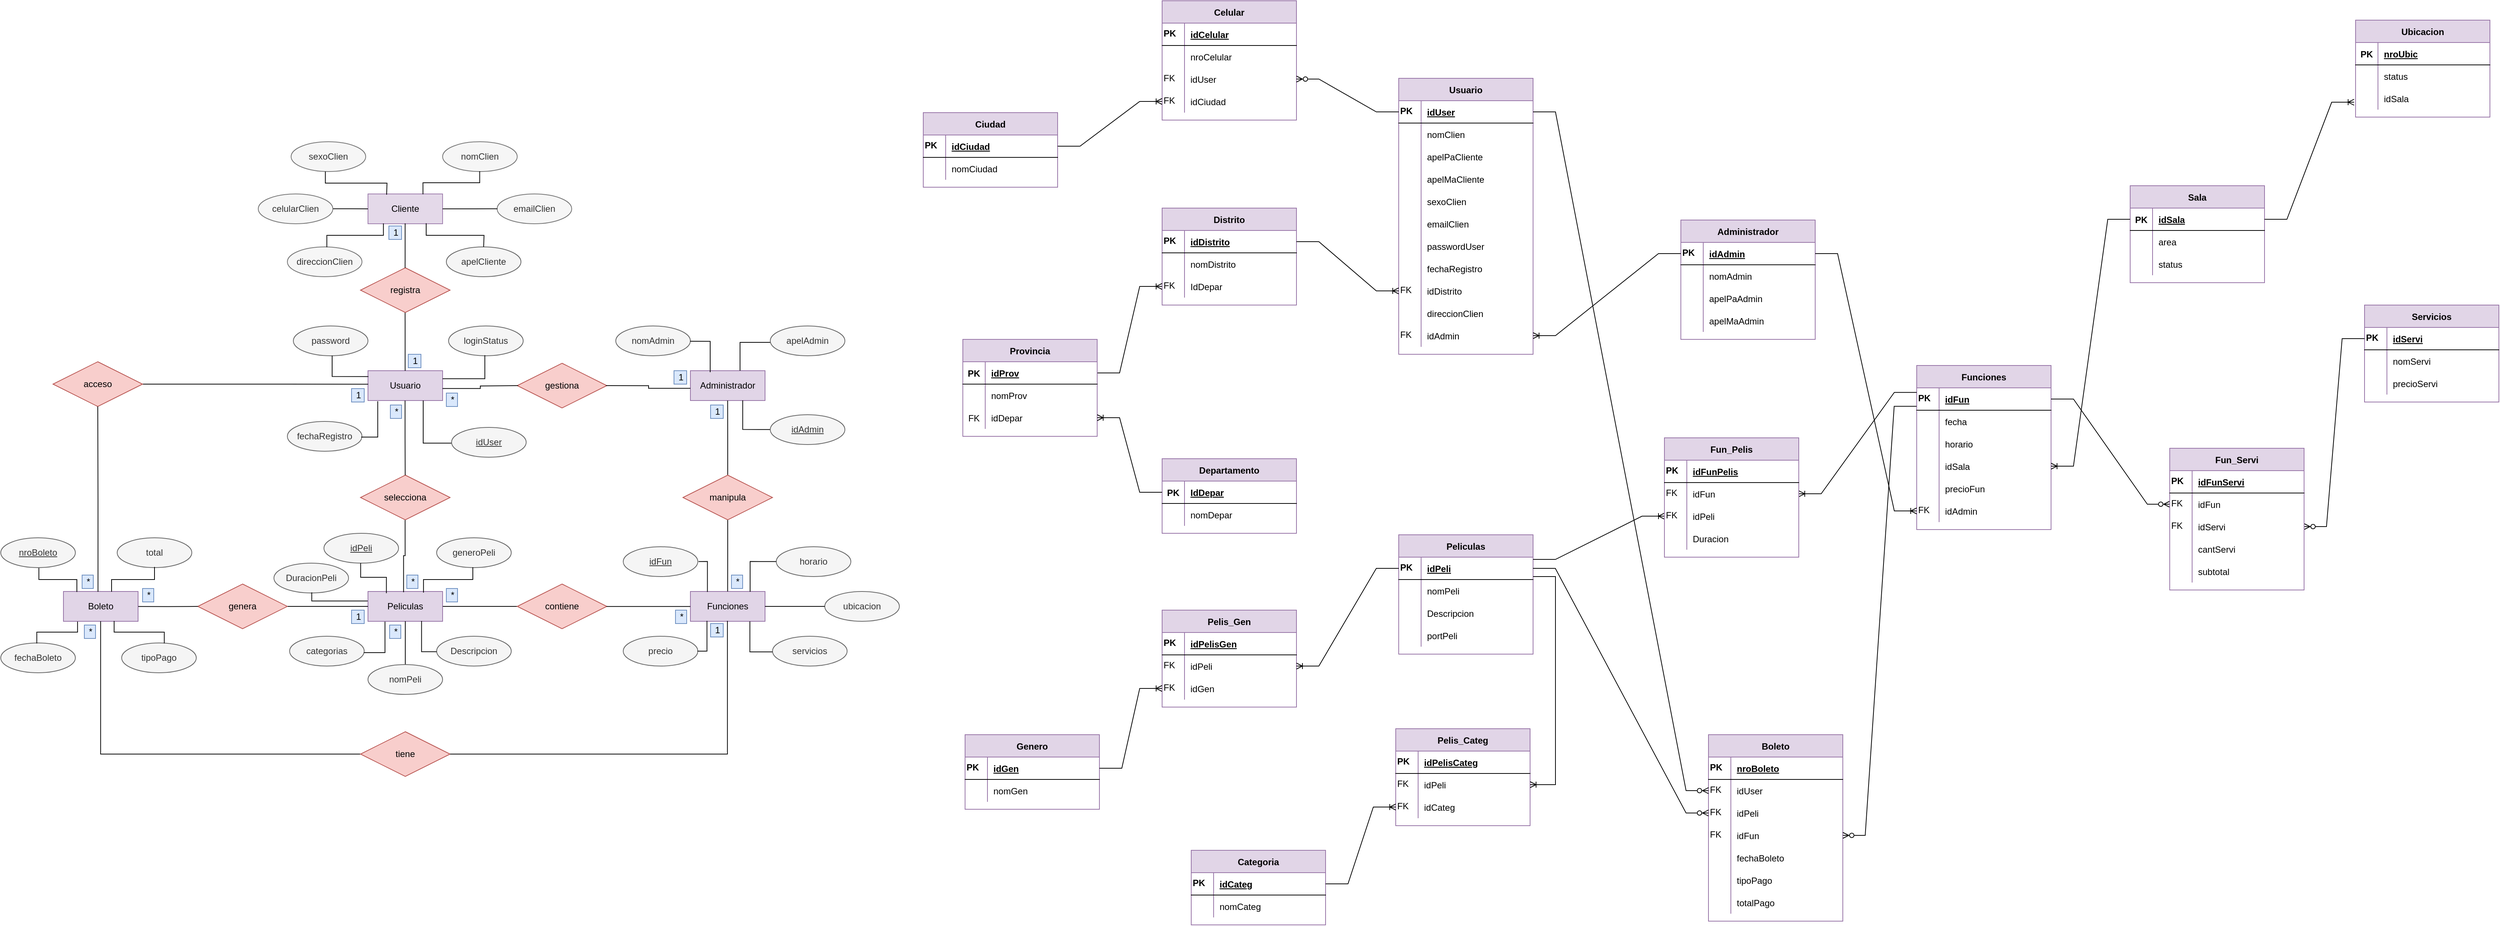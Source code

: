 <mxfile version="15.5.2" type="device"><diagram id="Wld0T0nVEvuaagYTuWcj" name="Página-1"><mxGraphModel dx="3472" dy="2112" grid="0" gridSize="12" guides="1" tooltips="1" connect="0" arrows="1" fold="1" page="0" pageScale="1" pageWidth="827" pageHeight="1169" math="0" shadow="0"><root><mxCell id="0"/><mxCell id="1" parent="0"/><mxCell id="Y-mJzpSh1FgtoebFpC4d-359" value="Usuario" style="shape=table;startSize=30;container=1;collapsible=1;childLayout=tableLayout;fixedRows=1;rowLines=0;fontStyle=1;align=center;resizeLast=1;fillColor=#e1d5e7;strokeColor=#9673a6;" parent="1" vertex="1"><mxGeometry x="2149" y="-172" width="180" height="370" as="geometry"/></mxCell><mxCell id="Y-mJzpSh1FgtoebFpC4d-360" value="" style="shape=partialRectangle;collapsible=0;dropTarget=0;pointerEvents=0;fillColor=none;top=0;left=0;bottom=1;right=0;points=[[0,0.5],[1,0.5]];portConstraint=eastwest;align=left;verticalAlign=top;" parent="Y-mJzpSh1FgtoebFpC4d-359" vertex="1"><mxGeometry y="30" width="180" height="30" as="geometry"/></mxCell><mxCell id="Y-mJzpSh1FgtoebFpC4d-361" value="PK" style="shape=partialRectangle;connectable=0;fillColor=none;top=0;left=0;bottom=0;right=0;fontStyle=1;overflow=hidden;align=left;verticalAlign=top;" parent="Y-mJzpSh1FgtoebFpC4d-360" vertex="1"><mxGeometry width="30" height="30" as="geometry"><mxRectangle width="30" height="30" as="alternateBounds"/></mxGeometry></mxCell><mxCell id="Y-mJzpSh1FgtoebFpC4d-362" value="idUser" style="shape=partialRectangle;connectable=0;fillColor=none;top=0;left=0;bottom=0;right=0;align=left;spacingLeft=6;fontStyle=5;overflow=hidden;" parent="Y-mJzpSh1FgtoebFpC4d-360" vertex="1"><mxGeometry x="30" width="150" height="30" as="geometry"><mxRectangle width="150" height="30" as="alternateBounds"/></mxGeometry></mxCell><mxCell id="Y-mJzpSh1FgtoebFpC4d-363" value="" style="shape=partialRectangle;collapsible=0;dropTarget=0;pointerEvents=0;fillColor=none;top=0;left=0;bottom=0;right=0;points=[[0,0.5],[1,0.5]];portConstraint=eastwest;align=left;verticalAlign=top;" parent="Y-mJzpSh1FgtoebFpC4d-359" vertex="1"><mxGeometry y="60" width="180" height="30" as="geometry"/></mxCell><mxCell id="Y-mJzpSh1FgtoebFpC4d-364" value="" style="shape=partialRectangle;connectable=0;fillColor=none;top=0;left=0;bottom=0;right=0;editable=1;overflow=hidden;align=left;verticalAlign=top;" parent="Y-mJzpSh1FgtoebFpC4d-363" vertex="1"><mxGeometry width="30" height="30" as="geometry"><mxRectangle width="30" height="30" as="alternateBounds"/></mxGeometry></mxCell><mxCell id="Y-mJzpSh1FgtoebFpC4d-365" value="nomClien" style="shape=partialRectangle;connectable=0;fillColor=none;top=0;left=0;bottom=0;right=0;align=left;spacingLeft=6;overflow=hidden;" parent="Y-mJzpSh1FgtoebFpC4d-363" vertex="1"><mxGeometry x="30" width="150" height="30" as="geometry"><mxRectangle width="150" height="30" as="alternateBounds"/></mxGeometry></mxCell><mxCell id="Y-mJzpSh1FgtoebFpC4d-366" value="" style="shape=partialRectangle;collapsible=0;dropTarget=0;pointerEvents=0;fillColor=none;top=0;left=0;bottom=0;right=0;points=[[0,0.5],[1,0.5]];portConstraint=eastwest;align=left;verticalAlign=top;" parent="Y-mJzpSh1FgtoebFpC4d-359" vertex="1"><mxGeometry y="90" width="180" height="30" as="geometry"/></mxCell><mxCell id="Y-mJzpSh1FgtoebFpC4d-367" value="" style="shape=partialRectangle;connectable=0;fillColor=none;top=0;left=0;bottom=0;right=0;editable=1;overflow=hidden;align=left;verticalAlign=top;" parent="Y-mJzpSh1FgtoebFpC4d-366" vertex="1"><mxGeometry width="30" height="30" as="geometry"><mxRectangle width="30" height="30" as="alternateBounds"/></mxGeometry></mxCell><mxCell id="Y-mJzpSh1FgtoebFpC4d-368" value="apelPaCliente" style="shape=partialRectangle;connectable=0;fillColor=none;top=0;left=0;bottom=0;right=0;align=left;spacingLeft=6;overflow=hidden;" parent="Y-mJzpSh1FgtoebFpC4d-366" vertex="1"><mxGeometry x="30" width="150" height="30" as="geometry"><mxRectangle width="150" height="30" as="alternateBounds"/></mxGeometry></mxCell><mxCell id="Ir9jSlWm2HfYFd20Kab5-106" value="" style="shape=partialRectangle;collapsible=0;dropTarget=0;pointerEvents=0;fillColor=none;top=0;left=0;bottom=0;right=0;points=[[0,0.5],[1,0.5]];portConstraint=eastwest;align=left;verticalAlign=top;" parent="Y-mJzpSh1FgtoebFpC4d-359" vertex="1"><mxGeometry y="120" width="180" height="30" as="geometry"/></mxCell><mxCell id="Ir9jSlWm2HfYFd20Kab5-107" value="" style="shape=partialRectangle;connectable=0;fillColor=none;top=0;left=0;bottom=0;right=0;editable=1;overflow=hidden;align=left;verticalAlign=top;" parent="Ir9jSlWm2HfYFd20Kab5-106" vertex="1"><mxGeometry width="30" height="30" as="geometry"><mxRectangle width="30" height="30" as="alternateBounds"/></mxGeometry></mxCell><mxCell id="Ir9jSlWm2HfYFd20Kab5-108" value="apelMaCliente" style="shape=partialRectangle;connectable=0;fillColor=none;top=0;left=0;bottom=0;right=0;align=left;spacingLeft=6;overflow=hidden;" parent="Ir9jSlWm2HfYFd20Kab5-106" vertex="1"><mxGeometry x="30" width="150" height="30" as="geometry"><mxRectangle width="150" height="30" as="alternateBounds"/></mxGeometry></mxCell><mxCell id="Y-mJzpSh1FgtoebFpC4d-369" value="" style="shape=partialRectangle;collapsible=0;dropTarget=0;pointerEvents=0;fillColor=none;top=0;left=0;bottom=0;right=0;points=[[0,0.5],[1,0.5]];portConstraint=eastwest;align=left;verticalAlign=top;" parent="Y-mJzpSh1FgtoebFpC4d-359" vertex="1"><mxGeometry y="150" width="180" height="30" as="geometry"/></mxCell><mxCell id="Y-mJzpSh1FgtoebFpC4d-370" value="" style="shape=partialRectangle;connectable=0;fillColor=none;top=0;left=0;bottom=0;right=0;editable=1;overflow=hidden;align=left;verticalAlign=top;" parent="Y-mJzpSh1FgtoebFpC4d-369" vertex="1"><mxGeometry width="30" height="30" as="geometry"><mxRectangle width="30" height="30" as="alternateBounds"/></mxGeometry></mxCell><mxCell id="Y-mJzpSh1FgtoebFpC4d-371" value="sexoClien" style="shape=partialRectangle;connectable=0;fillColor=none;top=0;left=0;bottom=0;right=0;align=left;spacingLeft=6;overflow=hidden;" parent="Y-mJzpSh1FgtoebFpC4d-369" vertex="1"><mxGeometry x="30" width="150" height="30" as="geometry"><mxRectangle width="150" height="30" as="alternateBounds"/></mxGeometry></mxCell><mxCell id="Y-mJzpSh1FgtoebFpC4d-372" value="" style="shape=partialRectangle;collapsible=0;dropTarget=0;pointerEvents=0;fillColor=none;top=0;left=0;bottom=0;right=0;points=[[0,0.5],[1,0.5]];portConstraint=eastwest;align=left;verticalAlign=top;" parent="Y-mJzpSh1FgtoebFpC4d-359" vertex="1"><mxGeometry y="180" width="180" height="30" as="geometry"/></mxCell><mxCell id="Y-mJzpSh1FgtoebFpC4d-373" value="" style="shape=partialRectangle;connectable=0;fillColor=none;top=0;left=0;bottom=0;right=0;editable=1;overflow=hidden;align=left;verticalAlign=top;" parent="Y-mJzpSh1FgtoebFpC4d-372" vertex="1"><mxGeometry width="30" height="30" as="geometry"><mxRectangle width="30" height="30" as="alternateBounds"/></mxGeometry></mxCell><mxCell id="Y-mJzpSh1FgtoebFpC4d-374" value="emailClien" style="shape=partialRectangle;connectable=0;fillColor=none;top=0;left=0;bottom=0;right=0;align=left;spacingLeft=6;overflow=hidden;" parent="Y-mJzpSh1FgtoebFpC4d-372" vertex="1"><mxGeometry x="30" width="150" height="30" as="geometry"><mxRectangle width="150" height="30" as="alternateBounds"/></mxGeometry></mxCell><mxCell id="Y-mJzpSh1FgtoebFpC4d-375" value="" style="shape=partialRectangle;collapsible=0;dropTarget=0;pointerEvents=0;fillColor=none;top=0;left=0;bottom=0;right=0;points=[[0,0.5],[1,0.5]];portConstraint=eastwest;align=left;verticalAlign=top;" parent="Y-mJzpSh1FgtoebFpC4d-359" vertex="1"><mxGeometry y="210" width="180" height="30" as="geometry"/></mxCell><mxCell id="Y-mJzpSh1FgtoebFpC4d-376" value="" style="shape=partialRectangle;connectable=0;fillColor=none;top=0;left=0;bottom=0;right=0;editable=1;overflow=hidden;align=left;verticalAlign=top;" parent="Y-mJzpSh1FgtoebFpC4d-375" vertex="1"><mxGeometry width="30" height="30" as="geometry"><mxRectangle width="30" height="30" as="alternateBounds"/></mxGeometry></mxCell><mxCell id="Y-mJzpSh1FgtoebFpC4d-377" value="passwordUser" style="shape=partialRectangle;connectable=0;fillColor=none;top=0;left=0;bottom=0;right=0;align=left;spacingLeft=6;overflow=hidden;" parent="Y-mJzpSh1FgtoebFpC4d-375" vertex="1"><mxGeometry x="30" width="150" height="30" as="geometry"><mxRectangle width="150" height="30" as="alternateBounds"/></mxGeometry></mxCell><mxCell id="Y-mJzpSh1FgtoebFpC4d-387" value="" style="shape=partialRectangle;collapsible=0;dropTarget=0;pointerEvents=0;fillColor=none;top=0;left=0;bottom=0;right=0;points=[[0,0.5],[1,0.5]];portConstraint=eastwest;align=left;verticalAlign=top;" parent="Y-mJzpSh1FgtoebFpC4d-359" vertex="1"><mxGeometry y="240" width="180" height="30" as="geometry"/></mxCell><mxCell id="Y-mJzpSh1FgtoebFpC4d-388" value="" style="shape=partialRectangle;connectable=0;fillColor=none;top=0;left=0;bottom=0;right=0;editable=1;overflow=hidden;align=left;verticalAlign=top;" parent="Y-mJzpSh1FgtoebFpC4d-387" vertex="1"><mxGeometry width="30" height="30" as="geometry"><mxRectangle width="30" height="30" as="alternateBounds"/></mxGeometry></mxCell><mxCell id="Y-mJzpSh1FgtoebFpC4d-389" value="fechaRegistro" style="shape=partialRectangle;connectable=0;fillColor=none;top=0;left=0;bottom=0;right=0;align=left;spacingLeft=6;overflow=hidden;" parent="Y-mJzpSh1FgtoebFpC4d-387" vertex="1"><mxGeometry x="30" width="150" height="30" as="geometry"><mxRectangle width="150" height="30" as="alternateBounds"/></mxGeometry></mxCell><mxCell id="Y-mJzpSh1FgtoebFpC4d-390" value="" style="shape=partialRectangle;collapsible=0;dropTarget=0;pointerEvents=0;fillColor=none;top=0;left=0;bottom=0;right=0;points=[[0,0.5],[1,0.5]];portConstraint=eastwest;align=left;verticalAlign=top;" parent="Y-mJzpSh1FgtoebFpC4d-359" vertex="1"><mxGeometry y="270" width="180" height="30" as="geometry"/></mxCell><mxCell id="Y-mJzpSh1FgtoebFpC4d-391" value="FK" style="shape=partialRectangle;connectable=0;fillColor=none;top=0;left=0;bottom=0;right=0;editable=1;overflow=hidden;align=left;verticalAlign=top;" parent="Y-mJzpSh1FgtoebFpC4d-390" vertex="1"><mxGeometry width="30" height="30" as="geometry"><mxRectangle width="30" height="30" as="alternateBounds"/></mxGeometry></mxCell><mxCell id="Y-mJzpSh1FgtoebFpC4d-392" value="idDistrito" style="shape=partialRectangle;connectable=0;fillColor=none;top=0;left=0;bottom=0;right=0;align=left;spacingLeft=6;overflow=hidden;" parent="Y-mJzpSh1FgtoebFpC4d-390" vertex="1"><mxGeometry x="30" width="150" height="30" as="geometry"><mxRectangle width="150" height="30" as="alternateBounds"/></mxGeometry></mxCell><mxCell id="Y-mJzpSh1FgtoebFpC4d-384" value="" style="shape=partialRectangle;collapsible=0;dropTarget=0;pointerEvents=0;fillColor=none;top=0;left=0;bottom=0;right=0;points=[[0,0.5],[1,0.5]];portConstraint=eastwest;align=left;verticalAlign=top;" parent="Y-mJzpSh1FgtoebFpC4d-359" vertex="1"><mxGeometry y="300" width="180" height="30" as="geometry"/></mxCell><mxCell id="Y-mJzpSh1FgtoebFpC4d-385" value="" style="shape=partialRectangle;connectable=0;fillColor=none;top=0;left=0;bottom=0;right=0;editable=1;overflow=hidden;align=left;verticalAlign=top;" parent="Y-mJzpSh1FgtoebFpC4d-384" vertex="1"><mxGeometry width="30" height="30" as="geometry"><mxRectangle width="30" height="30" as="alternateBounds"/></mxGeometry></mxCell><mxCell id="Y-mJzpSh1FgtoebFpC4d-386" value="direccionClien" style="shape=partialRectangle;connectable=0;fillColor=none;top=0;left=0;bottom=0;right=0;align=left;spacingLeft=6;overflow=hidden;" parent="Y-mJzpSh1FgtoebFpC4d-384" vertex="1"><mxGeometry x="30" width="150" height="30" as="geometry"><mxRectangle width="150" height="30" as="alternateBounds"/></mxGeometry></mxCell><mxCell id="Y-mJzpSh1FgtoebFpC4d-649" value="" style="shape=partialRectangle;collapsible=0;dropTarget=0;pointerEvents=0;fillColor=none;top=0;left=0;bottom=0;right=0;points=[[0,0.5],[1,0.5]];portConstraint=eastwest;align=left;verticalAlign=top;" parent="Y-mJzpSh1FgtoebFpC4d-359" vertex="1"><mxGeometry y="330" width="180" height="30" as="geometry"/></mxCell><mxCell id="Y-mJzpSh1FgtoebFpC4d-650" value="FK" style="shape=partialRectangle;connectable=0;fillColor=none;top=0;left=0;bottom=0;right=0;editable=1;overflow=hidden;align=left;verticalAlign=top;" parent="Y-mJzpSh1FgtoebFpC4d-649" vertex="1"><mxGeometry width="30" height="30" as="geometry"><mxRectangle width="30" height="30" as="alternateBounds"/></mxGeometry></mxCell><mxCell id="Y-mJzpSh1FgtoebFpC4d-651" value="idAdmin" style="shape=partialRectangle;connectable=0;fillColor=none;top=0;left=0;bottom=0;right=0;align=left;spacingLeft=6;overflow=hidden;" parent="Y-mJzpSh1FgtoebFpC4d-649" vertex="1"><mxGeometry x="30" width="150" height="30" as="geometry"><mxRectangle width="150" height="30" as="alternateBounds"/></mxGeometry></mxCell><mxCell id="Y-mJzpSh1FgtoebFpC4d-396" value="Celular" style="shape=table;startSize=30;container=1;collapsible=1;childLayout=tableLayout;fixedRows=1;rowLines=0;fontStyle=1;align=center;resizeLast=1;fillColor=#e1d5e7;strokeColor=#9673a6;" parent="1" vertex="1"><mxGeometry x="1832" y="-276" width="180" height="160" as="geometry"/></mxCell><mxCell id="Y-mJzpSh1FgtoebFpC4d-397" value="" style="shape=partialRectangle;collapsible=0;dropTarget=0;pointerEvents=0;fillColor=none;top=0;left=0;bottom=1;right=0;points=[[0,0.5],[1,0.5]];portConstraint=eastwest;align=left;verticalAlign=top;" parent="Y-mJzpSh1FgtoebFpC4d-396" vertex="1"><mxGeometry y="30" width="180" height="30" as="geometry"/></mxCell><mxCell id="Y-mJzpSh1FgtoebFpC4d-398" value="PK" style="shape=partialRectangle;connectable=0;fillColor=none;top=0;left=0;bottom=0;right=0;fontStyle=1;overflow=hidden;align=left;verticalAlign=top;" parent="Y-mJzpSh1FgtoebFpC4d-397" vertex="1"><mxGeometry width="30" height="30" as="geometry"><mxRectangle width="30" height="30" as="alternateBounds"/></mxGeometry></mxCell><mxCell id="Y-mJzpSh1FgtoebFpC4d-399" value="idCelular" style="shape=partialRectangle;connectable=0;fillColor=none;top=0;left=0;bottom=0;right=0;align=left;spacingLeft=6;fontStyle=5;overflow=hidden;" parent="Y-mJzpSh1FgtoebFpC4d-397" vertex="1"><mxGeometry x="30" width="150" height="30" as="geometry"><mxRectangle width="150" height="30" as="alternateBounds"/></mxGeometry></mxCell><mxCell id="Y-mJzpSh1FgtoebFpC4d-400" value="" style="shape=partialRectangle;collapsible=0;dropTarget=0;pointerEvents=0;fillColor=none;top=0;left=0;bottom=0;right=0;points=[[0,0.5],[1,0.5]];portConstraint=eastwest;align=left;verticalAlign=top;" parent="Y-mJzpSh1FgtoebFpC4d-396" vertex="1"><mxGeometry y="60" width="180" height="30" as="geometry"/></mxCell><mxCell id="Y-mJzpSh1FgtoebFpC4d-401" value="" style="shape=partialRectangle;connectable=0;fillColor=none;top=0;left=0;bottom=0;right=0;editable=1;overflow=hidden;align=left;verticalAlign=top;" parent="Y-mJzpSh1FgtoebFpC4d-400" vertex="1"><mxGeometry width="30" height="30" as="geometry"><mxRectangle width="30" height="30" as="alternateBounds"/></mxGeometry></mxCell><mxCell id="Y-mJzpSh1FgtoebFpC4d-402" value="nroCelular" style="shape=partialRectangle;connectable=0;fillColor=none;top=0;left=0;bottom=0;right=0;align=left;spacingLeft=6;overflow=hidden;" parent="Y-mJzpSh1FgtoebFpC4d-400" vertex="1"><mxGeometry x="30" width="150" height="30" as="geometry"><mxRectangle width="150" height="30" as="alternateBounds"/></mxGeometry></mxCell><mxCell id="Y-mJzpSh1FgtoebFpC4d-403" value="" style="shape=partialRectangle;collapsible=0;dropTarget=0;pointerEvents=0;fillColor=none;top=0;left=0;bottom=0;right=0;points=[[0,0.5],[1,0.5]];portConstraint=eastwest;align=left;verticalAlign=top;" parent="Y-mJzpSh1FgtoebFpC4d-396" vertex="1"><mxGeometry y="90" width="180" height="30" as="geometry"/></mxCell><mxCell id="Y-mJzpSh1FgtoebFpC4d-404" value="FK" style="shape=partialRectangle;connectable=0;fillColor=none;top=0;left=0;bottom=0;right=0;editable=1;overflow=hidden;align=left;verticalAlign=top;" parent="Y-mJzpSh1FgtoebFpC4d-403" vertex="1"><mxGeometry width="30" height="30" as="geometry"><mxRectangle width="30" height="30" as="alternateBounds"/></mxGeometry></mxCell><mxCell id="Y-mJzpSh1FgtoebFpC4d-405" value="idUser" style="shape=partialRectangle;connectable=0;fillColor=none;top=0;left=0;bottom=0;right=0;align=left;spacingLeft=6;overflow=hidden;" parent="Y-mJzpSh1FgtoebFpC4d-403" vertex="1"><mxGeometry x="30" width="150" height="30" as="geometry"><mxRectangle width="150" height="30" as="alternateBounds"/></mxGeometry></mxCell><mxCell id="Y-mJzpSh1FgtoebFpC4d-467" value="" style="shape=partialRectangle;collapsible=0;dropTarget=0;pointerEvents=0;fillColor=none;top=0;left=0;bottom=0;right=0;points=[[0,0.5],[1,0.5]];portConstraint=eastwest;align=left;verticalAlign=top;" parent="Y-mJzpSh1FgtoebFpC4d-396" vertex="1"><mxGeometry y="120" width="180" height="30" as="geometry"/></mxCell><mxCell id="Y-mJzpSh1FgtoebFpC4d-468" value="FK" style="shape=partialRectangle;connectable=0;fillColor=none;top=0;left=0;bottom=0;right=0;editable=1;overflow=hidden;align=left;verticalAlign=top;" parent="Y-mJzpSh1FgtoebFpC4d-467" vertex="1"><mxGeometry width="30" height="30" as="geometry"><mxRectangle width="30" height="30" as="alternateBounds"/></mxGeometry></mxCell><mxCell id="Y-mJzpSh1FgtoebFpC4d-469" value="idCiudad" style="shape=partialRectangle;connectable=0;fillColor=none;top=0;left=0;bottom=0;right=0;align=left;spacingLeft=6;overflow=hidden;" parent="Y-mJzpSh1FgtoebFpC4d-467" vertex="1"><mxGeometry x="30" width="150" height="30" as="geometry"><mxRectangle width="150" height="30" as="alternateBounds"/></mxGeometry></mxCell><mxCell id="Y-mJzpSh1FgtoebFpC4d-422" value="Distrito" style="shape=table;startSize=30;container=1;collapsible=1;childLayout=tableLayout;fixedRows=1;rowLines=0;fontStyle=1;align=center;resizeLast=1;fillColor=#e1d5e7;strokeColor=#9673a6;" parent="1" vertex="1"><mxGeometry x="1832" y="2" width="180" height="130" as="geometry"/></mxCell><mxCell id="Y-mJzpSh1FgtoebFpC4d-423" value="" style="shape=partialRectangle;collapsible=0;dropTarget=0;pointerEvents=0;fillColor=none;top=0;left=0;bottom=1;right=0;points=[[0,0.5],[1,0.5]];portConstraint=eastwest;align=left;verticalAlign=top;" parent="Y-mJzpSh1FgtoebFpC4d-422" vertex="1"><mxGeometry y="30" width="180" height="30" as="geometry"/></mxCell><mxCell id="Y-mJzpSh1FgtoebFpC4d-424" value="PK" style="shape=partialRectangle;connectable=0;fillColor=none;top=0;left=0;bottom=0;right=0;fontStyle=1;overflow=hidden;align=left;verticalAlign=top;" parent="Y-mJzpSh1FgtoebFpC4d-423" vertex="1"><mxGeometry width="30" height="30" as="geometry"><mxRectangle width="30" height="30" as="alternateBounds"/></mxGeometry></mxCell><mxCell id="Y-mJzpSh1FgtoebFpC4d-425" value="idDistrito" style="shape=partialRectangle;connectable=0;fillColor=none;top=0;left=0;bottom=0;right=0;align=left;spacingLeft=6;fontStyle=5;overflow=hidden;" parent="Y-mJzpSh1FgtoebFpC4d-423" vertex="1"><mxGeometry x="30" width="150" height="30" as="geometry"><mxRectangle width="150" height="30" as="alternateBounds"/></mxGeometry></mxCell><mxCell id="Y-mJzpSh1FgtoebFpC4d-426" value="" style="shape=partialRectangle;collapsible=0;dropTarget=0;pointerEvents=0;fillColor=none;top=0;left=0;bottom=0;right=0;points=[[0,0.5],[1,0.5]];portConstraint=eastwest;align=left;verticalAlign=top;" parent="Y-mJzpSh1FgtoebFpC4d-422" vertex="1"><mxGeometry y="60" width="180" height="30" as="geometry"/></mxCell><mxCell id="Y-mJzpSh1FgtoebFpC4d-427" value="" style="shape=partialRectangle;connectable=0;fillColor=none;top=0;left=0;bottom=0;right=0;editable=1;overflow=hidden;align=left;verticalAlign=top;" parent="Y-mJzpSh1FgtoebFpC4d-426" vertex="1"><mxGeometry width="30" height="30" as="geometry"><mxRectangle width="30" height="30" as="alternateBounds"/></mxGeometry></mxCell><mxCell id="Y-mJzpSh1FgtoebFpC4d-428" value="nomDistrito" style="shape=partialRectangle;connectable=0;fillColor=none;top=0;left=0;bottom=0;right=0;align=left;spacingLeft=6;overflow=hidden;" parent="Y-mJzpSh1FgtoebFpC4d-426" vertex="1"><mxGeometry x="30" width="150" height="30" as="geometry"><mxRectangle width="150" height="30" as="alternateBounds"/></mxGeometry></mxCell><mxCell id="fCscE7GirP25R8h3NxC2-14" value="" style="shape=partialRectangle;collapsible=0;dropTarget=0;pointerEvents=0;fillColor=none;top=0;left=0;bottom=0;right=0;points=[[0,0.5],[1,0.5]];portConstraint=eastwest;align=left;verticalAlign=top;" parent="Y-mJzpSh1FgtoebFpC4d-422" vertex="1"><mxGeometry y="90" width="180" height="30" as="geometry"/></mxCell><mxCell id="fCscE7GirP25R8h3NxC2-15" value="FK" style="shape=partialRectangle;connectable=0;fillColor=none;top=0;left=0;bottom=0;right=0;editable=1;overflow=hidden;align=left;verticalAlign=top;" parent="fCscE7GirP25R8h3NxC2-14" vertex="1"><mxGeometry width="30" height="30" as="geometry"><mxRectangle width="30" height="30" as="alternateBounds"/></mxGeometry></mxCell><mxCell id="fCscE7GirP25R8h3NxC2-16" value="IdDepar" style="shape=partialRectangle;connectable=0;fillColor=none;top=0;left=0;bottom=0;right=0;align=left;spacingLeft=6;overflow=hidden;" parent="fCscE7GirP25R8h3NxC2-14" vertex="1"><mxGeometry x="30" width="150" height="30" as="geometry"><mxRectangle width="150" height="30" as="alternateBounds"/></mxGeometry></mxCell><mxCell id="Y-mJzpSh1FgtoebFpC4d-435" value="Administrador" style="shape=table;startSize=30;container=1;collapsible=1;childLayout=tableLayout;fixedRows=1;rowLines=0;fontStyle=1;align=center;resizeLast=1;fillColor=#e1d5e7;strokeColor=#9673a6;" parent="1" vertex="1"><mxGeometry x="2527" y="18" width="180" height="160" as="geometry"/></mxCell><mxCell id="Y-mJzpSh1FgtoebFpC4d-436" value="" style="shape=partialRectangle;collapsible=0;dropTarget=0;pointerEvents=0;fillColor=none;top=0;left=0;bottom=1;right=0;points=[[0,0.5],[1,0.5]];portConstraint=eastwest;align=left;verticalAlign=top;" parent="Y-mJzpSh1FgtoebFpC4d-435" vertex="1"><mxGeometry y="30" width="180" height="30" as="geometry"/></mxCell><mxCell id="Y-mJzpSh1FgtoebFpC4d-437" value="PK" style="shape=partialRectangle;connectable=0;fillColor=none;top=0;left=0;bottom=0;right=0;fontStyle=1;overflow=hidden;align=left;verticalAlign=top;" parent="Y-mJzpSh1FgtoebFpC4d-436" vertex="1"><mxGeometry width="30" height="30" as="geometry"><mxRectangle width="30" height="30" as="alternateBounds"/></mxGeometry></mxCell><mxCell id="Y-mJzpSh1FgtoebFpC4d-438" value="idAdmin" style="shape=partialRectangle;connectable=0;fillColor=none;top=0;left=0;bottom=0;right=0;align=left;spacingLeft=6;fontStyle=5;overflow=hidden;" parent="Y-mJzpSh1FgtoebFpC4d-436" vertex="1"><mxGeometry x="30" width="150" height="30" as="geometry"><mxRectangle width="150" height="30" as="alternateBounds"/></mxGeometry></mxCell><mxCell id="Y-mJzpSh1FgtoebFpC4d-439" value="" style="shape=partialRectangle;collapsible=0;dropTarget=0;pointerEvents=0;fillColor=none;top=0;left=0;bottom=0;right=0;points=[[0,0.5],[1,0.5]];portConstraint=eastwest;align=left;verticalAlign=top;" parent="Y-mJzpSh1FgtoebFpC4d-435" vertex="1"><mxGeometry y="60" width="180" height="30" as="geometry"/></mxCell><mxCell id="Y-mJzpSh1FgtoebFpC4d-440" value="" style="shape=partialRectangle;connectable=0;fillColor=none;top=0;left=0;bottom=0;right=0;editable=1;overflow=hidden;align=left;verticalAlign=top;" parent="Y-mJzpSh1FgtoebFpC4d-439" vertex="1"><mxGeometry width="30" height="30" as="geometry"><mxRectangle width="30" height="30" as="alternateBounds"/></mxGeometry></mxCell><mxCell id="Y-mJzpSh1FgtoebFpC4d-441" value="nomAdmin" style="shape=partialRectangle;connectable=0;fillColor=none;top=0;left=0;bottom=0;right=0;align=left;spacingLeft=6;overflow=hidden;" parent="Y-mJzpSh1FgtoebFpC4d-439" vertex="1"><mxGeometry x="30" width="150" height="30" as="geometry"><mxRectangle width="150" height="30" as="alternateBounds"/></mxGeometry></mxCell><mxCell id="Y-mJzpSh1FgtoebFpC4d-442" value="" style="shape=partialRectangle;collapsible=0;dropTarget=0;pointerEvents=0;fillColor=none;top=0;left=0;bottom=0;right=0;points=[[0,0.5],[1,0.5]];portConstraint=eastwest;align=left;verticalAlign=top;" parent="Y-mJzpSh1FgtoebFpC4d-435" vertex="1"><mxGeometry y="90" width="180" height="30" as="geometry"/></mxCell><mxCell id="Y-mJzpSh1FgtoebFpC4d-443" value="" style="shape=partialRectangle;connectable=0;fillColor=none;top=0;left=0;bottom=0;right=0;editable=1;overflow=hidden;align=left;verticalAlign=top;" parent="Y-mJzpSh1FgtoebFpC4d-442" vertex="1"><mxGeometry width="30" height="30" as="geometry"><mxRectangle width="30" height="30" as="alternateBounds"/></mxGeometry></mxCell><mxCell id="Y-mJzpSh1FgtoebFpC4d-444" value="apelPaAdmin" style="shape=partialRectangle;connectable=0;fillColor=none;top=0;left=0;bottom=0;right=0;align=left;spacingLeft=6;overflow=hidden;" parent="Y-mJzpSh1FgtoebFpC4d-442" vertex="1"><mxGeometry x="30" width="150" height="30" as="geometry"><mxRectangle width="150" height="30" as="alternateBounds"/></mxGeometry></mxCell><mxCell id="AhPF0Cl-QAg_pw8Kndly-1" value="" style="shape=partialRectangle;collapsible=0;dropTarget=0;pointerEvents=0;fillColor=none;top=0;left=0;bottom=0;right=0;points=[[0,0.5],[1,0.5]];portConstraint=eastwest;align=left;verticalAlign=top;" parent="Y-mJzpSh1FgtoebFpC4d-435" vertex="1"><mxGeometry y="120" width="180" height="30" as="geometry"/></mxCell><mxCell id="AhPF0Cl-QAg_pw8Kndly-2" value="" style="shape=partialRectangle;connectable=0;fillColor=none;top=0;left=0;bottom=0;right=0;editable=1;overflow=hidden;align=left;verticalAlign=top;" parent="AhPF0Cl-QAg_pw8Kndly-1" vertex="1"><mxGeometry width="30" height="30" as="geometry"><mxRectangle width="30" height="30" as="alternateBounds"/></mxGeometry></mxCell><mxCell id="AhPF0Cl-QAg_pw8Kndly-3" value="apelMaAdmin" style="shape=partialRectangle;connectable=0;fillColor=none;top=0;left=0;bottom=0;right=0;align=left;spacingLeft=6;overflow=hidden;" parent="AhPF0Cl-QAg_pw8Kndly-1" vertex="1"><mxGeometry x="30" width="150" height="30" as="geometry"><mxRectangle width="150" height="30" as="alternateBounds"/></mxGeometry></mxCell><mxCell id="Y-mJzpSh1FgtoebFpC4d-454" value="Ciudad" style="shape=table;startSize=30;container=1;collapsible=1;childLayout=tableLayout;fixedRows=1;rowLines=0;fontStyle=1;align=center;resizeLast=1;fillColor=#e1d5e7;strokeColor=#9673a6;" parent="1" vertex="1"><mxGeometry x="1512" y="-126" width="180" height="100" as="geometry"/></mxCell><mxCell id="Y-mJzpSh1FgtoebFpC4d-455" value="" style="shape=partialRectangle;collapsible=0;dropTarget=0;pointerEvents=0;fillColor=none;top=0;left=0;bottom=1;right=0;points=[[0,0.5],[1,0.5]];portConstraint=eastwest;align=left;verticalAlign=top;" parent="Y-mJzpSh1FgtoebFpC4d-454" vertex="1"><mxGeometry y="30" width="180" height="30" as="geometry"/></mxCell><mxCell id="Y-mJzpSh1FgtoebFpC4d-456" value="PK" style="shape=partialRectangle;connectable=0;fillColor=none;top=0;left=0;bottom=0;right=0;fontStyle=1;overflow=hidden;align=left;verticalAlign=top;" parent="Y-mJzpSh1FgtoebFpC4d-455" vertex="1"><mxGeometry width="30" height="30" as="geometry"><mxRectangle width="30" height="30" as="alternateBounds"/></mxGeometry></mxCell><mxCell id="Y-mJzpSh1FgtoebFpC4d-457" value="idCiudad" style="shape=partialRectangle;connectable=0;fillColor=none;top=0;left=0;bottom=0;right=0;align=left;spacingLeft=6;fontStyle=5;overflow=hidden;" parent="Y-mJzpSh1FgtoebFpC4d-455" vertex="1"><mxGeometry x="30" width="150" height="30" as="geometry"><mxRectangle width="150" height="30" as="alternateBounds"/></mxGeometry></mxCell><mxCell id="Y-mJzpSh1FgtoebFpC4d-458" value="" style="shape=partialRectangle;collapsible=0;dropTarget=0;pointerEvents=0;fillColor=none;top=0;left=0;bottom=0;right=0;points=[[0,0.5],[1,0.5]];portConstraint=eastwest;align=left;verticalAlign=top;" parent="Y-mJzpSh1FgtoebFpC4d-454" vertex="1"><mxGeometry y="60" width="180" height="30" as="geometry"/></mxCell><mxCell id="Y-mJzpSh1FgtoebFpC4d-459" value="" style="shape=partialRectangle;connectable=0;fillColor=none;top=0;left=0;bottom=0;right=0;editable=1;overflow=hidden;align=left;verticalAlign=top;" parent="Y-mJzpSh1FgtoebFpC4d-458" vertex="1"><mxGeometry width="30" height="30" as="geometry"><mxRectangle width="30" height="30" as="alternateBounds"/></mxGeometry></mxCell><mxCell id="Y-mJzpSh1FgtoebFpC4d-460" value="nomCiudad" style="shape=partialRectangle;connectable=0;fillColor=none;top=0;left=0;bottom=0;right=0;align=left;spacingLeft=6;overflow=hidden;" parent="Y-mJzpSh1FgtoebFpC4d-458" vertex="1"><mxGeometry x="30" width="150" height="30" as="geometry"><mxRectangle width="150" height="30" as="alternateBounds"/></mxGeometry></mxCell><mxCell id="Y-mJzpSh1FgtoebFpC4d-470" value="Funciones" style="shape=table;startSize=30;container=1;collapsible=1;childLayout=tableLayout;fixedRows=1;rowLines=0;fontStyle=1;align=center;resizeLast=1;fillColor=#e1d5e7;strokeColor=#9673a6;" parent="1" vertex="1"><mxGeometry x="2843" y="213" width="180" height="220" as="geometry"/></mxCell><mxCell id="Y-mJzpSh1FgtoebFpC4d-471" value="" style="shape=partialRectangle;collapsible=0;dropTarget=0;pointerEvents=0;fillColor=none;top=0;left=0;bottom=1;right=0;points=[[0,0.5],[1,0.5]];portConstraint=eastwest;align=left;verticalAlign=top;" parent="Y-mJzpSh1FgtoebFpC4d-470" vertex="1"><mxGeometry y="30" width="180" height="30" as="geometry"/></mxCell><mxCell id="Y-mJzpSh1FgtoebFpC4d-472" value="PK" style="shape=partialRectangle;connectable=0;fillColor=none;top=0;left=0;bottom=0;right=0;fontStyle=1;overflow=hidden;align=left;verticalAlign=top;" parent="Y-mJzpSh1FgtoebFpC4d-471" vertex="1"><mxGeometry width="30" height="30" as="geometry"><mxRectangle width="30" height="30" as="alternateBounds"/></mxGeometry></mxCell><mxCell id="Y-mJzpSh1FgtoebFpC4d-473" value="idFun" style="shape=partialRectangle;connectable=0;fillColor=none;top=0;left=0;bottom=0;right=0;align=left;spacingLeft=6;fontStyle=5;overflow=hidden;" parent="Y-mJzpSh1FgtoebFpC4d-471" vertex="1"><mxGeometry x="30" width="150" height="30" as="geometry"><mxRectangle width="150" height="30" as="alternateBounds"/></mxGeometry></mxCell><mxCell id="-z5ehAb77B_BlPenPmHP-33" value="" style="shape=partialRectangle;collapsible=0;dropTarget=0;pointerEvents=0;fillColor=none;top=0;left=0;bottom=0;right=0;points=[[0,0.5],[1,0.5]];portConstraint=eastwest;align=left;verticalAlign=top;" vertex="1" parent="Y-mJzpSh1FgtoebFpC4d-470"><mxGeometry y="60" width="180" height="30" as="geometry"/></mxCell><mxCell id="-z5ehAb77B_BlPenPmHP-34" value="" style="shape=partialRectangle;connectable=0;fillColor=none;top=0;left=0;bottom=0;right=0;editable=1;overflow=hidden;align=left;verticalAlign=top;" vertex="1" parent="-z5ehAb77B_BlPenPmHP-33"><mxGeometry width="30" height="30" as="geometry"><mxRectangle width="30" height="30" as="alternateBounds"/></mxGeometry></mxCell><mxCell id="-z5ehAb77B_BlPenPmHP-35" value="fecha" style="shape=partialRectangle;connectable=0;fillColor=none;top=0;left=0;bottom=0;right=0;align=left;spacingLeft=6;overflow=hidden;" vertex="1" parent="-z5ehAb77B_BlPenPmHP-33"><mxGeometry x="30" width="150" height="30" as="geometry"><mxRectangle width="150" height="30" as="alternateBounds"/></mxGeometry></mxCell><mxCell id="Y-mJzpSh1FgtoebFpC4d-474" value="" style="shape=partialRectangle;collapsible=0;dropTarget=0;pointerEvents=0;fillColor=none;top=0;left=0;bottom=0;right=0;points=[[0,0.5],[1,0.5]];portConstraint=eastwest;align=left;verticalAlign=top;" parent="Y-mJzpSh1FgtoebFpC4d-470" vertex="1"><mxGeometry y="90" width="180" height="30" as="geometry"/></mxCell><mxCell id="Y-mJzpSh1FgtoebFpC4d-475" value="" style="shape=partialRectangle;connectable=0;fillColor=none;top=0;left=0;bottom=0;right=0;editable=1;overflow=hidden;align=left;verticalAlign=top;" parent="Y-mJzpSh1FgtoebFpC4d-474" vertex="1"><mxGeometry width="30" height="30" as="geometry"><mxRectangle width="30" height="30" as="alternateBounds"/></mxGeometry></mxCell><mxCell id="Y-mJzpSh1FgtoebFpC4d-476" value="horario" style="shape=partialRectangle;connectable=0;fillColor=none;top=0;left=0;bottom=0;right=0;align=left;spacingLeft=6;overflow=hidden;" parent="Y-mJzpSh1FgtoebFpC4d-474" vertex="1"><mxGeometry x="30" width="150" height="30" as="geometry"><mxRectangle width="150" height="30" as="alternateBounds"/></mxGeometry></mxCell><mxCell id="Y-mJzpSh1FgtoebFpC4d-483" value="" style="shape=partialRectangle;collapsible=0;dropTarget=0;pointerEvents=0;fillColor=none;top=0;left=0;bottom=0;right=0;points=[[0,0.5],[1,0.5]];portConstraint=eastwest;align=left;verticalAlign=top;" parent="Y-mJzpSh1FgtoebFpC4d-470" vertex="1"><mxGeometry y="120" width="180" height="30" as="geometry"/></mxCell><mxCell id="Y-mJzpSh1FgtoebFpC4d-484" value="" style="shape=partialRectangle;connectable=0;fillColor=none;top=0;left=0;bottom=0;right=0;editable=1;overflow=hidden;align=left;verticalAlign=top;" parent="Y-mJzpSh1FgtoebFpC4d-483" vertex="1"><mxGeometry width="30" height="30" as="geometry"><mxRectangle width="30" height="30" as="alternateBounds"/></mxGeometry></mxCell><mxCell id="Y-mJzpSh1FgtoebFpC4d-485" value="idSala" style="shape=partialRectangle;connectable=0;fillColor=none;top=0;left=0;bottom=0;right=0;align=left;spacingLeft=6;overflow=hidden;" parent="Y-mJzpSh1FgtoebFpC4d-483" vertex="1"><mxGeometry x="30" width="150" height="30" as="geometry"><mxRectangle width="150" height="30" as="alternateBounds"/></mxGeometry></mxCell><mxCell id="Y-mJzpSh1FgtoebFpC4d-601" value="" style="shape=partialRectangle;collapsible=0;dropTarget=0;pointerEvents=0;fillColor=none;top=0;left=0;bottom=0;right=0;points=[[0,0.5],[1,0.5]];portConstraint=eastwest;align=left;verticalAlign=top;" parent="Y-mJzpSh1FgtoebFpC4d-470" vertex="1"><mxGeometry y="150" width="180" height="30" as="geometry"/></mxCell><mxCell id="Y-mJzpSh1FgtoebFpC4d-602" value="" style="shape=partialRectangle;connectable=0;fillColor=none;top=0;left=0;bottom=0;right=0;editable=1;overflow=hidden;align=left;verticalAlign=top;" parent="Y-mJzpSh1FgtoebFpC4d-601" vertex="1"><mxGeometry width="30" height="30" as="geometry"><mxRectangle width="30" height="30" as="alternateBounds"/></mxGeometry></mxCell><mxCell id="Y-mJzpSh1FgtoebFpC4d-603" value="precioFun" style="shape=partialRectangle;connectable=0;fillColor=none;top=0;left=0;bottom=0;right=0;align=left;spacingLeft=6;overflow=hidden;" parent="Y-mJzpSh1FgtoebFpC4d-601" vertex="1"><mxGeometry x="30" width="150" height="30" as="geometry"><mxRectangle width="150" height="30" as="alternateBounds"/></mxGeometry></mxCell><mxCell id="Y-mJzpSh1FgtoebFpC4d-643" value="" style="shape=partialRectangle;collapsible=0;dropTarget=0;pointerEvents=0;fillColor=none;top=0;left=0;bottom=0;right=0;points=[[0,0.5],[1,0.5]];portConstraint=eastwest;align=left;verticalAlign=top;" parent="Y-mJzpSh1FgtoebFpC4d-470" vertex="1"><mxGeometry y="180" width="180" height="30" as="geometry"/></mxCell><mxCell id="Y-mJzpSh1FgtoebFpC4d-644" value="FK" style="shape=partialRectangle;connectable=0;fillColor=none;top=0;left=0;bottom=0;right=0;editable=1;overflow=hidden;align=left;verticalAlign=top;" parent="Y-mJzpSh1FgtoebFpC4d-643" vertex="1"><mxGeometry width="30" height="30" as="geometry"><mxRectangle width="30" height="30" as="alternateBounds"/></mxGeometry></mxCell><mxCell id="Y-mJzpSh1FgtoebFpC4d-645" value="idAdmin" style="shape=partialRectangle;connectable=0;fillColor=none;top=0;left=0;bottom=0;right=0;align=left;spacingLeft=6;overflow=hidden;" parent="Y-mJzpSh1FgtoebFpC4d-643" vertex="1"><mxGeometry x="30" width="150" height="30" as="geometry"><mxRectangle width="150" height="30" as="alternateBounds"/></mxGeometry></mxCell><mxCell id="Y-mJzpSh1FgtoebFpC4d-512" value="Peliculas" style="shape=table;startSize=30;container=1;collapsible=1;childLayout=tableLayout;fixedRows=1;rowLines=0;fontStyle=1;align=center;resizeLast=1;fillColor=#e1d5e7;strokeColor=#9673a6;" parent="1" vertex="1"><mxGeometry x="2149" y="440" width="180" height="160" as="geometry"/></mxCell><mxCell id="Y-mJzpSh1FgtoebFpC4d-513" value="" style="shape=partialRectangle;collapsible=0;dropTarget=0;pointerEvents=0;fillColor=none;top=0;left=0;bottom=1;right=0;points=[[0,0.5],[1,0.5]];portConstraint=eastwest;align=left;verticalAlign=top;" parent="Y-mJzpSh1FgtoebFpC4d-512" vertex="1"><mxGeometry y="30" width="180" height="30" as="geometry"/></mxCell><mxCell id="Y-mJzpSh1FgtoebFpC4d-514" value="PK" style="shape=partialRectangle;connectable=0;fillColor=none;top=0;left=0;bottom=0;right=0;fontStyle=1;overflow=hidden;align=left;verticalAlign=top;" parent="Y-mJzpSh1FgtoebFpC4d-513" vertex="1"><mxGeometry width="30" height="30" as="geometry"><mxRectangle width="30" height="30" as="alternateBounds"/></mxGeometry></mxCell><mxCell id="Y-mJzpSh1FgtoebFpC4d-515" value="idPeli" style="shape=partialRectangle;connectable=0;fillColor=none;top=0;left=0;bottom=0;right=0;align=left;spacingLeft=6;fontStyle=5;overflow=hidden;" parent="Y-mJzpSh1FgtoebFpC4d-513" vertex="1"><mxGeometry x="30" width="150" height="30" as="geometry"><mxRectangle width="150" height="30" as="alternateBounds"/></mxGeometry></mxCell><mxCell id="Y-mJzpSh1FgtoebFpC4d-516" value="" style="shape=partialRectangle;collapsible=0;dropTarget=0;pointerEvents=0;fillColor=none;top=0;left=0;bottom=0;right=0;points=[[0,0.5],[1,0.5]];portConstraint=eastwest;align=left;verticalAlign=top;" parent="Y-mJzpSh1FgtoebFpC4d-512" vertex="1"><mxGeometry y="60" width="180" height="30" as="geometry"/></mxCell><mxCell id="Y-mJzpSh1FgtoebFpC4d-517" value="" style="shape=partialRectangle;connectable=0;fillColor=none;top=0;left=0;bottom=0;right=0;editable=1;overflow=hidden;align=left;verticalAlign=top;" parent="Y-mJzpSh1FgtoebFpC4d-516" vertex="1"><mxGeometry width="30" height="30" as="geometry"><mxRectangle width="30" height="30" as="alternateBounds"/></mxGeometry></mxCell><mxCell id="Y-mJzpSh1FgtoebFpC4d-518" value="nomPeli" style="shape=partialRectangle;connectable=0;fillColor=none;top=0;left=0;bottom=0;right=0;align=left;spacingLeft=6;overflow=hidden;" parent="Y-mJzpSh1FgtoebFpC4d-516" vertex="1"><mxGeometry x="30" width="150" height="30" as="geometry"><mxRectangle width="150" height="30" as="alternateBounds"/></mxGeometry></mxCell><mxCell id="Y-mJzpSh1FgtoebFpC4d-519" value="" style="shape=partialRectangle;collapsible=0;dropTarget=0;pointerEvents=0;fillColor=none;top=0;left=0;bottom=0;right=0;points=[[0,0.5],[1,0.5]];portConstraint=eastwest;align=left;verticalAlign=top;" parent="Y-mJzpSh1FgtoebFpC4d-512" vertex="1"><mxGeometry y="90" width="180" height="30" as="geometry"/></mxCell><mxCell id="Y-mJzpSh1FgtoebFpC4d-520" value="" style="shape=partialRectangle;connectable=0;fillColor=none;top=0;left=0;bottom=0;right=0;editable=1;overflow=hidden;align=left;verticalAlign=top;" parent="Y-mJzpSh1FgtoebFpC4d-519" vertex="1"><mxGeometry width="30" height="30" as="geometry"><mxRectangle width="30" height="30" as="alternateBounds"/></mxGeometry></mxCell><mxCell id="Y-mJzpSh1FgtoebFpC4d-521" value="Descripcion" style="shape=partialRectangle;connectable=0;fillColor=none;top=0;left=0;bottom=0;right=0;align=left;spacingLeft=6;overflow=hidden;" parent="Y-mJzpSh1FgtoebFpC4d-519" vertex="1"><mxGeometry x="30" width="150" height="30" as="geometry"><mxRectangle width="150" height="30" as="alternateBounds"/></mxGeometry></mxCell><mxCell id="-z5ehAb77B_BlPenPmHP-30" value="" style="shape=partialRectangle;collapsible=0;dropTarget=0;pointerEvents=0;fillColor=none;top=0;left=0;bottom=0;right=0;points=[[0,0.5],[1,0.5]];portConstraint=eastwest;align=left;verticalAlign=top;" vertex="1" parent="Y-mJzpSh1FgtoebFpC4d-512"><mxGeometry y="120" width="180" height="30" as="geometry"/></mxCell><mxCell id="-z5ehAb77B_BlPenPmHP-31" value="" style="shape=partialRectangle;connectable=0;fillColor=none;top=0;left=0;bottom=0;right=0;editable=1;overflow=hidden;align=left;verticalAlign=top;" vertex="1" parent="-z5ehAb77B_BlPenPmHP-30"><mxGeometry width="30" height="30" as="geometry"><mxRectangle width="30" height="30" as="alternateBounds"/></mxGeometry></mxCell><mxCell id="-z5ehAb77B_BlPenPmHP-32" value="portPeli" style="shape=partialRectangle;connectable=0;fillColor=none;top=0;left=0;bottom=0;right=0;align=left;spacingLeft=6;overflow=hidden;" vertex="1" parent="-z5ehAb77B_BlPenPmHP-30"><mxGeometry x="30" width="150" height="30" as="geometry"><mxRectangle width="150" height="30" as="alternateBounds"/></mxGeometry></mxCell><mxCell id="Y-mJzpSh1FgtoebFpC4d-532" value="Genero" style="shape=table;startSize=30;container=1;collapsible=1;childLayout=tableLayout;fixedRows=1;rowLines=0;fontStyle=1;align=center;resizeLast=1;fillColor=#e1d5e7;strokeColor=#9673a6;" parent="1" vertex="1"><mxGeometry x="1568" y="708" width="180" height="100" as="geometry"/></mxCell><mxCell id="Y-mJzpSh1FgtoebFpC4d-533" value="" style="shape=partialRectangle;collapsible=0;dropTarget=0;pointerEvents=0;fillColor=none;top=0;left=0;bottom=1;right=0;points=[[0,0.5],[1,0.5]];portConstraint=eastwest;align=left;verticalAlign=top;" parent="Y-mJzpSh1FgtoebFpC4d-532" vertex="1"><mxGeometry y="30" width="180" height="30" as="geometry"/></mxCell><mxCell id="Y-mJzpSh1FgtoebFpC4d-534" value="PK" style="shape=partialRectangle;connectable=0;fillColor=none;top=0;left=0;bottom=0;right=0;fontStyle=1;overflow=hidden;align=left;verticalAlign=top;" parent="Y-mJzpSh1FgtoebFpC4d-533" vertex="1"><mxGeometry width="30" height="30" as="geometry"><mxRectangle width="30" height="30" as="alternateBounds"/></mxGeometry></mxCell><mxCell id="Y-mJzpSh1FgtoebFpC4d-535" value="idGen" style="shape=partialRectangle;connectable=0;fillColor=none;top=0;left=0;bottom=0;right=0;align=left;spacingLeft=6;fontStyle=5;overflow=hidden;" parent="Y-mJzpSh1FgtoebFpC4d-533" vertex="1"><mxGeometry x="30" width="150" height="30" as="geometry"><mxRectangle width="150" height="30" as="alternateBounds"/></mxGeometry></mxCell><mxCell id="Y-mJzpSh1FgtoebFpC4d-536" value="" style="shape=partialRectangle;collapsible=0;dropTarget=0;pointerEvents=0;fillColor=none;top=0;left=0;bottom=0;right=0;points=[[0,0.5],[1,0.5]];portConstraint=eastwest;align=left;verticalAlign=top;" parent="Y-mJzpSh1FgtoebFpC4d-532" vertex="1"><mxGeometry y="60" width="180" height="30" as="geometry"/></mxCell><mxCell id="Y-mJzpSh1FgtoebFpC4d-537" value="" style="shape=partialRectangle;connectable=0;fillColor=none;top=0;left=0;bottom=0;right=0;editable=1;overflow=hidden;align=left;verticalAlign=top;" parent="Y-mJzpSh1FgtoebFpC4d-536" vertex="1"><mxGeometry width="30" height="30" as="geometry"><mxRectangle width="30" height="30" as="alternateBounds"/></mxGeometry></mxCell><mxCell id="Y-mJzpSh1FgtoebFpC4d-538" value="nomGen" style="shape=partialRectangle;connectable=0;fillColor=none;top=0;left=0;bottom=0;right=0;align=left;spacingLeft=6;overflow=hidden;" parent="Y-mJzpSh1FgtoebFpC4d-536" vertex="1"><mxGeometry x="30" width="150" height="30" as="geometry"><mxRectangle width="150" height="30" as="alternateBounds"/></mxGeometry></mxCell><mxCell id="Y-mJzpSh1FgtoebFpC4d-548" value="Categoria" style="shape=table;startSize=30;container=1;collapsible=1;childLayout=tableLayout;fixedRows=1;rowLines=0;fontStyle=1;align=center;resizeLast=1;fillColor=#e1d5e7;strokeColor=#9673a6;" parent="1" vertex="1"><mxGeometry x="1871" y="863" width="180" height="100" as="geometry"/></mxCell><mxCell id="Y-mJzpSh1FgtoebFpC4d-549" value="" style="shape=partialRectangle;collapsible=0;dropTarget=0;pointerEvents=0;fillColor=none;top=0;left=0;bottom=1;right=0;points=[[0,0.5],[1,0.5]];portConstraint=eastwest;align=left;verticalAlign=top;" parent="Y-mJzpSh1FgtoebFpC4d-548" vertex="1"><mxGeometry y="30" width="180" height="30" as="geometry"/></mxCell><mxCell id="Y-mJzpSh1FgtoebFpC4d-550" value="PK" style="shape=partialRectangle;connectable=0;fillColor=none;top=0;left=0;bottom=0;right=0;fontStyle=1;overflow=hidden;align=left;verticalAlign=top;" parent="Y-mJzpSh1FgtoebFpC4d-549" vertex="1"><mxGeometry width="30" height="30" as="geometry"><mxRectangle width="30" height="30" as="alternateBounds"/></mxGeometry></mxCell><mxCell id="Y-mJzpSh1FgtoebFpC4d-551" value="idCateg" style="shape=partialRectangle;connectable=0;fillColor=none;top=0;left=0;bottom=0;right=0;align=left;spacingLeft=6;fontStyle=5;overflow=hidden;" parent="Y-mJzpSh1FgtoebFpC4d-549" vertex="1"><mxGeometry x="30" width="150" height="30" as="geometry"><mxRectangle width="150" height="30" as="alternateBounds"/></mxGeometry></mxCell><mxCell id="Y-mJzpSh1FgtoebFpC4d-552" value="" style="shape=partialRectangle;collapsible=0;dropTarget=0;pointerEvents=0;fillColor=none;top=0;left=0;bottom=0;right=0;points=[[0,0.5],[1,0.5]];portConstraint=eastwest;align=left;verticalAlign=top;" parent="Y-mJzpSh1FgtoebFpC4d-548" vertex="1"><mxGeometry y="60" width="180" height="30" as="geometry"/></mxCell><mxCell id="Y-mJzpSh1FgtoebFpC4d-553" value="" style="shape=partialRectangle;connectable=0;fillColor=none;top=0;left=0;bottom=0;right=0;editable=1;overflow=hidden;align=left;verticalAlign=top;" parent="Y-mJzpSh1FgtoebFpC4d-552" vertex="1"><mxGeometry width="30" height="30" as="geometry"><mxRectangle width="30" height="30" as="alternateBounds"/></mxGeometry></mxCell><mxCell id="Y-mJzpSh1FgtoebFpC4d-554" value="nomCateg" style="shape=partialRectangle;connectable=0;fillColor=none;top=0;left=0;bottom=0;right=0;align=left;spacingLeft=6;overflow=hidden;" parent="Y-mJzpSh1FgtoebFpC4d-552" vertex="1"><mxGeometry x="30" width="150" height="30" as="geometry"><mxRectangle width="150" height="30" as="alternateBounds"/></mxGeometry></mxCell><mxCell id="Y-mJzpSh1FgtoebFpC4d-561" value="Boleto" style="shape=table;startSize=30;container=1;collapsible=1;childLayout=tableLayout;fixedRows=1;rowLines=0;fontStyle=1;align=center;resizeLast=1;fillColor=#e1d5e7;strokeColor=#9673a6;" parent="1" vertex="1"><mxGeometry x="2564" y="708" width="180" height="250" as="geometry"/></mxCell><mxCell id="Y-mJzpSh1FgtoebFpC4d-562" value="" style="shape=partialRectangle;collapsible=0;dropTarget=0;pointerEvents=0;fillColor=none;top=0;left=0;bottom=1;right=0;points=[[0,0.5],[1,0.5]];portConstraint=eastwest;align=left;verticalAlign=top;" parent="Y-mJzpSh1FgtoebFpC4d-561" vertex="1"><mxGeometry y="30" width="180" height="30" as="geometry"/></mxCell><mxCell id="Y-mJzpSh1FgtoebFpC4d-563" value="PK" style="shape=partialRectangle;connectable=0;fillColor=none;top=0;left=0;bottom=0;right=0;fontStyle=1;overflow=hidden;align=left;verticalAlign=top;" parent="Y-mJzpSh1FgtoebFpC4d-562" vertex="1"><mxGeometry width="30" height="30" as="geometry"><mxRectangle width="30" height="30" as="alternateBounds"/></mxGeometry></mxCell><mxCell id="Y-mJzpSh1FgtoebFpC4d-564" value="nroBoleto" style="shape=partialRectangle;connectable=0;fillColor=none;top=0;left=0;bottom=0;right=0;align=left;spacingLeft=6;fontStyle=5;overflow=hidden;" parent="Y-mJzpSh1FgtoebFpC4d-562" vertex="1"><mxGeometry x="30" width="150" height="30" as="geometry"><mxRectangle width="150" height="30" as="alternateBounds"/></mxGeometry></mxCell><mxCell id="Y-mJzpSh1FgtoebFpC4d-577" value="" style="shape=partialRectangle;collapsible=0;dropTarget=0;pointerEvents=0;fillColor=none;top=0;left=0;bottom=0;right=0;points=[[0,0.5],[1,0.5]];portConstraint=eastwest;align=left;verticalAlign=top;" parent="Y-mJzpSh1FgtoebFpC4d-561" vertex="1"><mxGeometry y="60" width="180" height="30" as="geometry"/></mxCell><mxCell id="Y-mJzpSh1FgtoebFpC4d-578" value="FK" style="shape=partialRectangle;connectable=0;fillColor=none;top=0;left=0;bottom=0;right=0;editable=1;overflow=hidden;align=left;verticalAlign=top;" parent="Y-mJzpSh1FgtoebFpC4d-577" vertex="1"><mxGeometry width="30" height="30" as="geometry"><mxRectangle width="30" height="30" as="alternateBounds"/></mxGeometry></mxCell><mxCell id="Y-mJzpSh1FgtoebFpC4d-579" value="idUser" style="shape=partialRectangle;connectable=0;fillColor=none;top=0;left=0;bottom=0;right=0;align=left;spacingLeft=6;overflow=hidden;" parent="Y-mJzpSh1FgtoebFpC4d-577" vertex="1"><mxGeometry x="30" width="150" height="30" as="geometry"><mxRectangle width="150" height="30" as="alternateBounds"/></mxGeometry></mxCell><mxCell id="Y-mJzpSh1FgtoebFpC4d-565" value="" style="shape=partialRectangle;collapsible=0;dropTarget=0;pointerEvents=0;fillColor=none;top=0;left=0;bottom=0;right=0;points=[[0,0.5],[1,0.5]];portConstraint=eastwest;align=left;verticalAlign=top;" parent="Y-mJzpSh1FgtoebFpC4d-561" vertex="1"><mxGeometry y="90" width="180" height="30" as="geometry"/></mxCell><mxCell id="Y-mJzpSh1FgtoebFpC4d-566" value="FK" style="shape=partialRectangle;connectable=0;fillColor=none;top=0;left=0;bottom=0;right=0;editable=1;overflow=hidden;align=left;verticalAlign=top;" parent="Y-mJzpSh1FgtoebFpC4d-565" vertex="1"><mxGeometry width="30" height="30" as="geometry"><mxRectangle width="30" height="30" as="alternateBounds"/></mxGeometry></mxCell><mxCell id="Y-mJzpSh1FgtoebFpC4d-567" value="idPeli" style="shape=partialRectangle;connectable=0;fillColor=none;top=0;left=0;bottom=0;right=0;align=left;spacingLeft=6;overflow=hidden;" parent="Y-mJzpSh1FgtoebFpC4d-565" vertex="1"><mxGeometry x="30" width="150" height="30" as="geometry"><mxRectangle width="150" height="30" as="alternateBounds"/></mxGeometry></mxCell><mxCell id="Y-mJzpSh1FgtoebFpC4d-598" value="" style="shape=partialRectangle;collapsible=0;dropTarget=0;pointerEvents=0;fillColor=none;top=0;left=0;bottom=0;right=0;points=[[0,0.5],[1,0.5]];portConstraint=eastwest;align=left;verticalAlign=top;" parent="Y-mJzpSh1FgtoebFpC4d-561" vertex="1"><mxGeometry y="120" width="180" height="30" as="geometry"/></mxCell><mxCell id="Y-mJzpSh1FgtoebFpC4d-599" value="FK" style="shape=partialRectangle;connectable=0;fillColor=none;top=0;left=0;bottom=0;right=0;editable=1;overflow=hidden;align=left;verticalAlign=top;" parent="Y-mJzpSh1FgtoebFpC4d-598" vertex="1"><mxGeometry width="30" height="30" as="geometry"><mxRectangle width="30" height="30" as="alternateBounds"/></mxGeometry></mxCell><mxCell id="Y-mJzpSh1FgtoebFpC4d-600" value="idFun" style="shape=partialRectangle;connectable=0;fillColor=none;top=0;left=0;bottom=0;right=0;align=left;spacingLeft=6;overflow=hidden;" parent="Y-mJzpSh1FgtoebFpC4d-598" vertex="1"><mxGeometry x="30" width="150" height="30" as="geometry"><mxRectangle width="150" height="30" as="alternateBounds"/></mxGeometry></mxCell><mxCell id="Y-mJzpSh1FgtoebFpC4d-568" value="" style="shape=partialRectangle;collapsible=0;dropTarget=0;pointerEvents=0;fillColor=none;top=0;left=0;bottom=0;right=0;points=[[0,0.5],[1,0.5]];portConstraint=eastwest;align=left;verticalAlign=top;" parent="Y-mJzpSh1FgtoebFpC4d-561" vertex="1"><mxGeometry y="150" width="180" height="30" as="geometry"/></mxCell><mxCell id="Y-mJzpSh1FgtoebFpC4d-569" value="" style="shape=partialRectangle;connectable=0;fillColor=none;top=0;left=0;bottom=0;right=0;editable=1;overflow=hidden;align=left;verticalAlign=top;" parent="Y-mJzpSh1FgtoebFpC4d-568" vertex="1"><mxGeometry width="30" height="30" as="geometry"><mxRectangle width="30" height="30" as="alternateBounds"/></mxGeometry></mxCell><mxCell id="Y-mJzpSh1FgtoebFpC4d-570" value="fechaBoleto" style="shape=partialRectangle;connectable=0;fillColor=none;top=0;left=0;bottom=0;right=0;align=left;spacingLeft=6;overflow=hidden;" parent="Y-mJzpSh1FgtoebFpC4d-568" vertex="1"><mxGeometry x="30" width="150" height="30" as="geometry"><mxRectangle width="150" height="30" as="alternateBounds"/></mxGeometry></mxCell><mxCell id="Y-mJzpSh1FgtoebFpC4d-571" value="" style="shape=partialRectangle;collapsible=0;dropTarget=0;pointerEvents=0;fillColor=none;top=0;left=0;bottom=0;right=0;points=[[0,0.5],[1,0.5]];portConstraint=eastwest;align=left;verticalAlign=top;" parent="Y-mJzpSh1FgtoebFpC4d-561" vertex="1"><mxGeometry y="180" width="180" height="30" as="geometry"/></mxCell><mxCell id="Y-mJzpSh1FgtoebFpC4d-572" value="" style="shape=partialRectangle;connectable=0;fillColor=none;top=0;left=0;bottom=0;right=0;editable=1;overflow=hidden;align=left;verticalAlign=top;" parent="Y-mJzpSh1FgtoebFpC4d-571" vertex="1"><mxGeometry width="30" height="30" as="geometry"><mxRectangle width="30" height="30" as="alternateBounds"/></mxGeometry></mxCell><mxCell id="Y-mJzpSh1FgtoebFpC4d-573" value="tipoPago" style="shape=partialRectangle;connectable=0;fillColor=none;top=0;left=0;bottom=0;right=0;align=left;spacingLeft=6;overflow=hidden;" parent="Y-mJzpSh1FgtoebFpC4d-571" vertex="1"><mxGeometry x="30" width="150" height="30" as="geometry"><mxRectangle width="150" height="30" as="alternateBounds"/></mxGeometry></mxCell><mxCell id="Y-mJzpSh1FgtoebFpC4d-580" value="" style="shape=partialRectangle;collapsible=0;dropTarget=0;pointerEvents=0;fillColor=none;top=0;left=0;bottom=0;right=0;points=[[0,0.5],[1,0.5]];portConstraint=eastwest;align=left;verticalAlign=top;" parent="Y-mJzpSh1FgtoebFpC4d-561" vertex="1"><mxGeometry y="210" width="180" height="30" as="geometry"/></mxCell><mxCell id="Y-mJzpSh1FgtoebFpC4d-581" value="" style="shape=partialRectangle;connectable=0;fillColor=none;top=0;left=0;bottom=0;right=0;editable=1;overflow=hidden;align=left;verticalAlign=top;" parent="Y-mJzpSh1FgtoebFpC4d-580" vertex="1"><mxGeometry width="30" height="30" as="geometry"><mxRectangle width="30" height="30" as="alternateBounds"/></mxGeometry></mxCell><mxCell id="Y-mJzpSh1FgtoebFpC4d-582" value="totalPago" style="shape=partialRectangle;connectable=0;fillColor=none;top=0;left=0;bottom=0;right=0;align=left;spacingLeft=6;overflow=hidden;" parent="Y-mJzpSh1FgtoebFpC4d-580" vertex="1"><mxGeometry x="30" width="150" height="30" as="geometry"><mxRectangle width="150" height="30" as="alternateBounds"/></mxGeometry></mxCell><mxCell id="Y-mJzpSh1FgtoebFpC4d-604" value="Servicios" style="shape=table;startSize=30;container=1;collapsible=1;childLayout=tableLayout;fixedRows=1;rowLines=0;fontStyle=1;align=center;resizeLast=1;fillColor=#e1d5e7;strokeColor=#9673a6;" parent="1" vertex="1"><mxGeometry x="3443" y="132" width="180" height="130" as="geometry"/></mxCell><mxCell id="Y-mJzpSh1FgtoebFpC4d-605" value="" style="shape=partialRectangle;collapsible=0;dropTarget=0;pointerEvents=0;fillColor=none;top=0;left=0;bottom=1;right=0;points=[[0,0.5],[1,0.5]];portConstraint=eastwest;align=left;verticalAlign=top;" parent="Y-mJzpSh1FgtoebFpC4d-604" vertex="1"><mxGeometry y="30" width="180" height="30" as="geometry"/></mxCell><mxCell id="Y-mJzpSh1FgtoebFpC4d-606" value="PK" style="shape=partialRectangle;connectable=0;fillColor=none;top=0;left=0;bottom=0;right=0;fontStyle=1;overflow=hidden;align=left;verticalAlign=top;" parent="Y-mJzpSh1FgtoebFpC4d-605" vertex="1"><mxGeometry width="30" height="30" as="geometry"><mxRectangle width="30" height="30" as="alternateBounds"/></mxGeometry></mxCell><mxCell id="Y-mJzpSh1FgtoebFpC4d-607" value="idServi" style="shape=partialRectangle;connectable=0;fillColor=none;top=0;left=0;bottom=0;right=0;align=left;spacingLeft=6;fontStyle=5;overflow=hidden;" parent="Y-mJzpSh1FgtoebFpC4d-605" vertex="1"><mxGeometry x="30" width="150" height="30" as="geometry"><mxRectangle width="150" height="30" as="alternateBounds"/></mxGeometry></mxCell><mxCell id="Y-mJzpSh1FgtoebFpC4d-608" value="" style="shape=partialRectangle;collapsible=0;dropTarget=0;pointerEvents=0;fillColor=none;top=0;left=0;bottom=0;right=0;points=[[0,0.5],[1,0.5]];portConstraint=eastwest;align=left;verticalAlign=top;" parent="Y-mJzpSh1FgtoebFpC4d-604" vertex="1"><mxGeometry y="60" width="180" height="30" as="geometry"/></mxCell><mxCell id="Y-mJzpSh1FgtoebFpC4d-609" value="" style="shape=partialRectangle;connectable=0;fillColor=none;top=0;left=0;bottom=0;right=0;editable=1;overflow=hidden;align=left;verticalAlign=top;" parent="Y-mJzpSh1FgtoebFpC4d-608" vertex="1"><mxGeometry width="30" height="30" as="geometry"><mxRectangle width="30" height="30" as="alternateBounds"/></mxGeometry></mxCell><mxCell id="Y-mJzpSh1FgtoebFpC4d-610" value="nomServi" style="shape=partialRectangle;connectable=0;fillColor=none;top=0;left=0;bottom=0;right=0;align=left;spacingLeft=6;overflow=hidden;" parent="Y-mJzpSh1FgtoebFpC4d-608" vertex="1"><mxGeometry x="30" width="150" height="30" as="geometry"><mxRectangle width="150" height="30" as="alternateBounds"/></mxGeometry></mxCell><mxCell id="Y-mJzpSh1FgtoebFpC4d-611" value="" style="shape=partialRectangle;collapsible=0;dropTarget=0;pointerEvents=0;fillColor=none;top=0;left=0;bottom=0;right=0;points=[[0,0.5],[1,0.5]];portConstraint=eastwest;align=left;verticalAlign=top;" parent="Y-mJzpSh1FgtoebFpC4d-604" vertex="1"><mxGeometry y="90" width="180" height="30" as="geometry"/></mxCell><mxCell id="Y-mJzpSh1FgtoebFpC4d-612" value="" style="shape=partialRectangle;connectable=0;fillColor=none;top=0;left=0;bottom=0;right=0;editable=1;overflow=hidden;align=left;verticalAlign=top;" parent="Y-mJzpSh1FgtoebFpC4d-611" vertex="1"><mxGeometry width="30" height="30" as="geometry"><mxRectangle width="30" height="30" as="alternateBounds"/></mxGeometry></mxCell><mxCell id="Y-mJzpSh1FgtoebFpC4d-613" value="precioServi" style="shape=partialRectangle;connectable=0;fillColor=none;top=0;left=0;bottom=0;right=0;align=left;spacingLeft=6;overflow=hidden;" parent="Y-mJzpSh1FgtoebFpC4d-611" vertex="1"><mxGeometry x="30" width="150" height="30" as="geometry"><mxRectangle width="150" height="30" as="alternateBounds"/></mxGeometry></mxCell><mxCell id="Y-mJzpSh1FgtoebFpC4d-652" value="" style="edgeStyle=entityRelationEdgeStyle;fontSize=12;html=1;endArrow=ERoneToMany;rounded=0;" parent="1" source="Y-mJzpSh1FgtoebFpC4d-436" target="Y-mJzpSh1FgtoebFpC4d-649" edge="1"><mxGeometry width="100" height="100" relative="1" as="geometry"><mxPoint x="2497" y="182" as="sourcePoint"/><mxPoint x="2337" y="182" as="targetPoint"/></mxGeometry></mxCell><mxCell id="Y-mJzpSh1FgtoebFpC4d-653" value="" style="edgeStyle=entityRelationEdgeStyle;fontSize=12;html=1;endArrow=ERoneToMany;rounded=0;" parent="1" source="Y-mJzpSh1FgtoebFpC4d-436" target="Y-mJzpSh1FgtoebFpC4d-643" edge="1"><mxGeometry width="100" height="100" relative="1" as="geometry"><mxPoint x="2615" y="249" as="sourcePoint"/><mxPoint x="2798" y="320" as="targetPoint"/></mxGeometry></mxCell><mxCell id="Y-mJzpSh1FgtoebFpC4d-654" value="" style="edgeStyle=entityRelationEdgeStyle;fontSize=12;html=1;endArrow=ERzeroToMany;endFill=1;rounded=0;" parent="1" source="Y-mJzpSh1FgtoebFpC4d-471" target="Y-mJzpSh1FgtoebFpC4d-701" edge="1"><mxGeometry width="100" height="100" relative="1" as="geometry"><mxPoint x="3178" y="470" as="sourcePoint"/><mxPoint x="3172" y="399" as="targetPoint"/></mxGeometry></mxCell><mxCell id="Y-mJzpSh1FgtoebFpC4d-655" value="" style="edgeStyle=entityRelationEdgeStyle;fontSize=12;html=1;endArrow=ERzeroToMany;endFill=1;rounded=0;" parent="1" source="Y-mJzpSh1FgtoebFpC4d-605" target="Y-mJzpSh1FgtoebFpC4d-704" edge="1"><mxGeometry width="100" height="100" relative="1" as="geometry"><mxPoint x="3352" y="160" as="sourcePoint"/><mxPoint x="3352" y="429" as="targetPoint"/></mxGeometry></mxCell><mxCell id="Y-mJzpSh1FgtoebFpC4d-656" value="" style="edgeStyle=entityRelationEdgeStyle;fontSize=12;html=1;endArrow=ERoneToMany;rounded=0;exitX=0;exitY=0.203;exitDx=0;exitDy=0;exitPerimeter=0;" parent="1" source="Y-mJzpSh1FgtoebFpC4d-471" target="Y-mJzpSh1FgtoebFpC4d-718" edge="1"><mxGeometry width="100" height="100" relative="1" as="geometry"><mxPoint x="3027" y="258" as="sourcePoint"/><mxPoint x="2724" y="513" as="targetPoint"/></mxGeometry></mxCell><mxCell id="Y-mJzpSh1FgtoebFpC4d-657" value="" style="edgeStyle=entityRelationEdgeStyle;fontSize=12;html=1;endArrow=ERoneToMany;rounded=0;exitX=1;exitY=0.101;exitDx=0;exitDy=0;exitPerimeter=0;" parent="1" source="Y-mJzpSh1FgtoebFpC4d-513" target="Y-mJzpSh1FgtoebFpC4d-721" edge="1"><mxGeometry width="100" height="100" relative="1" as="geometry"><mxPoint x="2357" y="630" as="sourcePoint"/><mxPoint x="2527" y="411" as="targetPoint"/></mxGeometry></mxCell><mxCell id="Y-mJzpSh1FgtoebFpC4d-659" value="" style="edgeStyle=entityRelationEdgeStyle;fontSize=12;html=1;endArrow=ERoneToMany;rounded=0;" parent="1" source="Y-mJzpSh1FgtoebFpC4d-423" target="Y-mJzpSh1FgtoebFpC4d-390" edge="1"><mxGeometry width="100" height="100" relative="1" as="geometry"><mxPoint x="2075" y="-8" as="sourcePoint"/><mxPoint x="2175" y="-108" as="targetPoint"/></mxGeometry></mxCell><mxCell id="Y-mJzpSh1FgtoebFpC4d-660" value="" style="edgeStyle=entityRelationEdgeStyle;fontSize=12;html=1;endArrow=ERzeroToMany;endFill=1;rounded=0;" parent="1" source="Y-mJzpSh1FgtoebFpC4d-360" target="Y-mJzpSh1FgtoebFpC4d-403" edge="1"><mxGeometry width="100" height="100" relative="1" as="geometry"><mxPoint x="2140" y="-127" as="sourcePoint"/><mxPoint x="2207" y="-32" as="targetPoint"/></mxGeometry></mxCell><mxCell id="Y-mJzpSh1FgtoebFpC4d-661" value="" style="edgeStyle=entityRelationEdgeStyle;fontSize=12;html=1;endArrow=ERoneToMany;rounded=0;" parent="1" source="Y-mJzpSh1FgtoebFpC4d-455" target="Y-mJzpSh1FgtoebFpC4d-467" edge="1"><mxGeometry width="100" height="100" relative="1" as="geometry"><mxPoint x="1747" y="19" as="sourcePoint"/><mxPoint x="1847" y="-81" as="targetPoint"/></mxGeometry></mxCell><mxCell id="Y-mJzpSh1FgtoebFpC4d-663" value="Pelis_Categ" style="shape=table;startSize=30;container=1;collapsible=1;childLayout=tableLayout;fixedRows=1;rowLines=0;fontStyle=1;align=center;resizeLast=1;fillColor=#e1d5e7;strokeColor=#9673a6;" parent="1" vertex="1"><mxGeometry x="2145" y="700" width="180" height="130" as="geometry"/></mxCell><mxCell id="Y-mJzpSh1FgtoebFpC4d-664" value="" style="shape=partialRectangle;collapsible=0;dropTarget=0;pointerEvents=0;fillColor=none;top=0;left=0;bottom=1;right=0;points=[[0,0.5],[1,0.5]];portConstraint=eastwest;align=left;verticalAlign=top;" parent="Y-mJzpSh1FgtoebFpC4d-663" vertex="1"><mxGeometry y="30" width="180" height="30" as="geometry"/></mxCell><mxCell id="Y-mJzpSh1FgtoebFpC4d-665" value="PK" style="shape=partialRectangle;connectable=0;fillColor=none;top=0;left=0;bottom=0;right=0;fontStyle=1;overflow=hidden;align=left;verticalAlign=top;" parent="Y-mJzpSh1FgtoebFpC4d-664" vertex="1"><mxGeometry width="30" height="30" as="geometry"><mxRectangle width="30" height="30" as="alternateBounds"/></mxGeometry></mxCell><mxCell id="Y-mJzpSh1FgtoebFpC4d-666" value="idPelisCateg" style="shape=partialRectangle;connectable=0;fillColor=none;top=0;left=0;bottom=0;right=0;align=left;spacingLeft=6;fontStyle=5;overflow=hidden;" parent="Y-mJzpSh1FgtoebFpC4d-664" vertex="1"><mxGeometry x="30" width="150" height="30" as="geometry"><mxRectangle width="150" height="30" as="alternateBounds"/></mxGeometry></mxCell><mxCell id="Y-mJzpSh1FgtoebFpC4d-667" value="" style="shape=partialRectangle;collapsible=0;dropTarget=0;pointerEvents=0;fillColor=none;top=0;left=0;bottom=0;right=0;points=[[0,0.5],[1,0.5]];portConstraint=eastwest;align=left;verticalAlign=top;" parent="Y-mJzpSh1FgtoebFpC4d-663" vertex="1"><mxGeometry y="60" width="180" height="30" as="geometry"/></mxCell><mxCell id="Y-mJzpSh1FgtoebFpC4d-668" value="FK" style="shape=partialRectangle;connectable=0;fillColor=none;top=0;left=0;bottom=0;right=0;editable=1;overflow=hidden;align=left;verticalAlign=top;" parent="Y-mJzpSh1FgtoebFpC4d-667" vertex="1"><mxGeometry width="30" height="30" as="geometry"><mxRectangle width="30" height="30" as="alternateBounds"/></mxGeometry></mxCell><mxCell id="Y-mJzpSh1FgtoebFpC4d-669" value="idPeli" style="shape=partialRectangle;connectable=0;fillColor=none;top=0;left=0;bottom=0;right=0;align=left;spacingLeft=6;overflow=hidden;" parent="Y-mJzpSh1FgtoebFpC4d-667" vertex="1"><mxGeometry x="30" width="150" height="30" as="geometry"><mxRectangle width="150" height="30" as="alternateBounds"/></mxGeometry></mxCell><mxCell id="Y-mJzpSh1FgtoebFpC4d-670" value="" style="shape=partialRectangle;collapsible=0;dropTarget=0;pointerEvents=0;fillColor=none;top=0;left=0;bottom=0;right=0;points=[[0,0.5],[1,0.5]];portConstraint=eastwest;align=left;verticalAlign=top;" parent="Y-mJzpSh1FgtoebFpC4d-663" vertex="1"><mxGeometry y="90" width="180" height="30" as="geometry"/></mxCell><mxCell id="Y-mJzpSh1FgtoebFpC4d-671" value="FK" style="shape=partialRectangle;connectable=0;fillColor=none;top=0;left=0;bottom=0;right=0;editable=1;overflow=hidden;align=left;verticalAlign=top;" parent="Y-mJzpSh1FgtoebFpC4d-670" vertex="1"><mxGeometry width="30" height="30" as="geometry"><mxRectangle width="30" height="30" as="alternateBounds"/></mxGeometry></mxCell><mxCell id="Y-mJzpSh1FgtoebFpC4d-672" value="idCateg" style="shape=partialRectangle;connectable=0;fillColor=none;top=0;left=0;bottom=0;right=0;align=left;spacingLeft=6;overflow=hidden;" parent="Y-mJzpSh1FgtoebFpC4d-670" vertex="1"><mxGeometry x="30" width="150" height="30" as="geometry"><mxRectangle width="150" height="30" as="alternateBounds"/></mxGeometry></mxCell><mxCell id="Y-mJzpSh1FgtoebFpC4d-676" value="" style="edgeStyle=entityRelationEdgeStyle;fontSize=12;html=1;endArrow=ERoneToMany;rounded=0;" parent="1" source="Y-mJzpSh1FgtoebFpC4d-549" target="Y-mJzpSh1FgtoebFpC4d-670" edge="1"><mxGeometry width="100" height="100" relative="1" as="geometry"><mxPoint x="2159" y="906" as="sourcePoint"/><mxPoint x="2259" y="806" as="targetPoint"/></mxGeometry></mxCell><mxCell id="Y-mJzpSh1FgtoebFpC4d-677" value="" style="edgeStyle=entityRelationEdgeStyle;fontSize=12;html=1;endArrow=ERoneToMany;rounded=0;" parent="1" target="Y-mJzpSh1FgtoebFpC4d-667" edge="1"><mxGeometry width="100" height="100" relative="1" as="geometry"><mxPoint x="2329" y="496" as="sourcePoint"/><mxPoint x="2363" y="634" as="targetPoint"/></mxGeometry></mxCell><mxCell id="Y-mJzpSh1FgtoebFpC4d-678" value="Pelis_Gen" style="shape=table;startSize=30;container=1;collapsible=1;childLayout=tableLayout;fixedRows=1;rowLines=0;fontStyle=1;align=center;resizeLast=1;fillColor=#e1d5e7;strokeColor=#9673a6;" parent="1" vertex="1"><mxGeometry x="1832" y="541" width="180" height="130" as="geometry"/></mxCell><mxCell id="Y-mJzpSh1FgtoebFpC4d-679" value="" style="shape=partialRectangle;collapsible=0;dropTarget=0;pointerEvents=0;fillColor=none;top=0;left=0;bottom=1;right=0;points=[[0,0.5],[1,0.5]];portConstraint=eastwest;align=left;verticalAlign=top;" parent="Y-mJzpSh1FgtoebFpC4d-678" vertex="1"><mxGeometry y="30" width="180" height="30" as="geometry"/></mxCell><mxCell id="Y-mJzpSh1FgtoebFpC4d-680" value="PK" style="shape=partialRectangle;connectable=0;fillColor=none;top=0;left=0;bottom=0;right=0;fontStyle=1;overflow=hidden;align=left;verticalAlign=top;" parent="Y-mJzpSh1FgtoebFpC4d-679" vertex="1"><mxGeometry width="30" height="30" as="geometry"><mxRectangle width="30" height="30" as="alternateBounds"/></mxGeometry></mxCell><mxCell id="Y-mJzpSh1FgtoebFpC4d-681" value="idPelisGen" style="shape=partialRectangle;connectable=0;fillColor=none;top=0;left=0;bottom=0;right=0;align=left;spacingLeft=6;fontStyle=5;overflow=hidden;" parent="Y-mJzpSh1FgtoebFpC4d-679" vertex="1"><mxGeometry x="30" width="150" height="30" as="geometry"><mxRectangle width="150" height="30" as="alternateBounds"/></mxGeometry></mxCell><mxCell id="Y-mJzpSh1FgtoebFpC4d-682" value="" style="shape=partialRectangle;collapsible=0;dropTarget=0;pointerEvents=0;fillColor=none;top=0;left=0;bottom=0;right=0;points=[[0,0.5],[1,0.5]];portConstraint=eastwest;align=left;verticalAlign=top;" parent="Y-mJzpSh1FgtoebFpC4d-678" vertex="1"><mxGeometry y="60" width="180" height="30" as="geometry"/></mxCell><mxCell id="Y-mJzpSh1FgtoebFpC4d-683" value="FK" style="shape=partialRectangle;connectable=0;fillColor=none;top=0;left=0;bottom=0;right=0;editable=1;overflow=hidden;align=left;verticalAlign=top;" parent="Y-mJzpSh1FgtoebFpC4d-682" vertex="1"><mxGeometry width="30" height="30" as="geometry"><mxRectangle width="30" height="30" as="alternateBounds"/></mxGeometry></mxCell><mxCell id="Y-mJzpSh1FgtoebFpC4d-684" value="idPeli" style="shape=partialRectangle;connectable=0;fillColor=none;top=0;left=0;bottom=0;right=0;align=left;spacingLeft=6;overflow=hidden;" parent="Y-mJzpSh1FgtoebFpC4d-682" vertex="1"><mxGeometry x="30" width="150" height="30" as="geometry"><mxRectangle width="150" height="30" as="alternateBounds"/></mxGeometry></mxCell><mxCell id="Y-mJzpSh1FgtoebFpC4d-685" value="" style="shape=partialRectangle;collapsible=0;dropTarget=0;pointerEvents=0;fillColor=none;top=0;left=0;bottom=0;right=0;points=[[0,0.5],[1,0.5]];portConstraint=eastwest;align=left;verticalAlign=top;" parent="Y-mJzpSh1FgtoebFpC4d-678" vertex="1"><mxGeometry y="90" width="180" height="30" as="geometry"/></mxCell><mxCell id="Y-mJzpSh1FgtoebFpC4d-686" value="FK" style="shape=partialRectangle;connectable=0;fillColor=none;top=0;left=0;bottom=0;right=0;editable=1;overflow=hidden;align=left;verticalAlign=top;" parent="Y-mJzpSh1FgtoebFpC4d-685" vertex="1"><mxGeometry width="30" height="30" as="geometry"><mxRectangle width="30" height="30" as="alternateBounds"/></mxGeometry></mxCell><mxCell id="Y-mJzpSh1FgtoebFpC4d-687" value="idGen" style="shape=partialRectangle;connectable=0;fillColor=none;top=0;left=0;bottom=0;right=0;align=left;spacingLeft=6;overflow=hidden;" parent="Y-mJzpSh1FgtoebFpC4d-685" vertex="1"><mxGeometry x="30" width="150" height="30" as="geometry"><mxRectangle width="150" height="30" as="alternateBounds"/></mxGeometry></mxCell><mxCell id="Y-mJzpSh1FgtoebFpC4d-691" value="" style="edgeStyle=entityRelationEdgeStyle;fontSize=12;html=1;endArrow=ERoneToMany;rounded=0;" parent="1" source="Y-mJzpSh1FgtoebFpC4d-513" target="Y-mJzpSh1FgtoebFpC4d-682" edge="1"><mxGeometry width="100" height="100" relative="1" as="geometry"><mxPoint x="2106" y="655" as="sourcePoint"/><mxPoint x="2206" y="555" as="targetPoint"/></mxGeometry></mxCell><mxCell id="Y-mJzpSh1FgtoebFpC4d-692" value="" style="edgeStyle=entityRelationEdgeStyle;fontSize=12;html=1;endArrow=ERoneToMany;rounded=0;" parent="1" source="Y-mJzpSh1FgtoebFpC4d-533" target="Y-mJzpSh1FgtoebFpC4d-685" edge="1"><mxGeometry width="100" height="100" relative="1" as="geometry"><mxPoint x="1908" y="655" as="sourcePoint"/><mxPoint x="2008" y="555" as="targetPoint"/></mxGeometry></mxCell><mxCell id="Y-mJzpSh1FgtoebFpC4d-694" value="" style="edgeStyle=entityRelationEdgeStyle;fontSize=12;html=1;endArrow=ERzeroToMany;endFill=1;rounded=0;exitX=0.999;exitY=0.5;exitDx=0;exitDy=0;exitPerimeter=0;" parent="1" source="Y-mJzpSh1FgtoebFpC4d-513" target="Y-mJzpSh1FgtoebFpC4d-565" edge="1"><mxGeometry width="100" height="100" relative="1" as="geometry"><mxPoint x="2478" y="785" as="sourcePoint"/><mxPoint x="2578" y="685" as="targetPoint"/></mxGeometry></mxCell><mxCell id="Y-mJzpSh1FgtoebFpC4d-695" value="" style="edgeStyle=entityRelationEdgeStyle;fontSize=12;html=1;endArrow=ERzeroToMany;endFill=1;rounded=0;exitX=-0.001;exitY=0.826;exitDx=0;exitDy=0;exitPerimeter=0;" parent="1" source="Y-mJzpSh1FgtoebFpC4d-471" target="Y-mJzpSh1FgtoebFpC4d-598" edge="1"><mxGeometry width="100" height="100" relative="1" as="geometry"><mxPoint x="2755" y="533" as="sourcePoint"/><mxPoint x="2855" y="433" as="targetPoint"/></mxGeometry></mxCell><mxCell id="Y-mJzpSh1FgtoebFpC4d-696" value="" style="edgeStyle=entityRelationEdgeStyle;fontSize=12;html=1;endArrow=ERzeroToMany;endFill=1;rounded=0;" parent="1" source="Y-mJzpSh1FgtoebFpC4d-360" target="Y-mJzpSh1FgtoebFpC4d-577" edge="1"><mxGeometry width="100" height="100" relative="1" as="geometry"><mxPoint x="2394" y="606" as="sourcePoint"/><mxPoint x="2494" y="506" as="targetPoint"/></mxGeometry></mxCell><mxCell id="Y-mJzpSh1FgtoebFpC4d-697" value="Fun_Servi" style="shape=table;startSize=30;container=1;collapsible=1;childLayout=tableLayout;fixedRows=1;rowLines=0;fontStyle=1;align=center;resizeLast=1;fillColor=#e1d5e7;strokeColor=#9673a6;" parent="1" vertex="1"><mxGeometry x="3182" y="324" width="180" height="190" as="geometry"/></mxCell><mxCell id="Y-mJzpSh1FgtoebFpC4d-698" value="" style="shape=partialRectangle;collapsible=0;dropTarget=0;pointerEvents=0;fillColor=none;top=0;left=0;bottom=1;right=0;points=[[0,0.5],[1,0.5]];portConstraint=eastwest;align=left;verticalAlign=top;" parent="Y-mJzpSh1FgtoebFpC4d-697" vertex="1"><mxGeometry y="30" width="180" height="30" as="geometry"/></mxCell><mxCell id="Y-mJzpSh1FgtoebFpC4d-699" value="PK" style="shape=partialRectangle;connectable=0;fillColor=none;top=0;left=0;bottom=0;right=0;fontStyle=1;overflow=hidden;align=left;verticalAlign=top;" parent="Y-mJzpSh1FgtoebFpC4d-698" vertex="1"><mxGeometry width="30" height="30" as="geometry"><mxRectangle width="30" height="30" as="alternateBounds"/></mxGeometry></mxCell><mxCell id="Y-mJzpSh1FgtoebFpC4d-700" value="idFunServi" style="shape=partialRectangle;connectable=0;fillColor=none;top=0;left=0;bottom=0;right=0;align=left;spacingLeft=6;fontStyle=5;overflow=hidden;" parent="Y-mJzpSh1FgtoebFpC4d-698" vertex="1"><mxGeometry x="30" width="150" height="30" as="geometry"><mxRectangle width="150" height="30" as="alternateBounds"/></mxGeometry></mxCell><mxCell id="Y-mJzpSh1FgtoebFpC4d-701" value="" style="shape=partialRectangle;collapsible=0;dropTarget=0;pointerEvents=0;fillColor=none;top=0;left=0;bottom=0;right=0;points=[[0,0.5],[1,0.5]];portConstraint=eastwest;align=left;verticalAlign=top;" parent="Y-mJzpSh1FgtoebFpC4d-697" vertex="1"><mxGeometry y="60" width="180" height="30" as="geometry"/></mxCell><mxCell id="Y-mJzpSh1FgtoebFpC4d-702" value="FK" style="shape=partialRectangle;connectable=0;fillColor=none;top=0;left=0;bottom=0;right=0;editable=1;overflow=hidden;align=left;verticalAlign=top;" parent="Y-mJzpSh1FgtoebFpC4d-701" vertex="1"><mxGeometry width="30" height="30" as="geometry"><mxRectangle width="30" height="30" as="alternateBounds"/></mxGeometry></mxCell><mxCell id="Y-mJzpSh1FgtoebFpC4d-703" value="idFun" style="shape=partialRectangle;connectable=0;fillColor=none;top=0;left=0;bottom=0;right=0;align=left;spacingLeft=6;overflow=hidden;" parent="Y-mJzpSh1FgtoebFpC4d-701" vertex="1"><mxGeometry x="30" width="150" height="30" as="geometry"><mxRectangle width="150" height="30" as="alternateBounds"/></mxGeometry></mxCell><mxCell id="Y-mJzpSh1FgtoebFpC4d-704" value="" style="shape=partialRectangle;collapsible=0;dropTarget=0;pointerEvents=0;fillColor=none;top=0;left=0;bottom=0;right=0;points=[[0,0.5],[1,0.5]];portConstraint=eastwest;align=left;verticalAlign=top;" parent="Y-mJzpSh1FgtoebFpC4d-697" vertex="1"><mxGeometry y="90" width="180" height="30" as="geometry"/></mxCell><mxCell id="Y-mJzpSh1FgtoebFpC4d-705" value="FK" style="shape=partialRectangle;connectable=0;fillColor=none;top=0;left=0;bottom=0;right=0;editable=1;overflow=hidden;align=left;verticalAlign=top;" parent="Y-mJzpSh1FgtoebFpC4d-704" vertex="1"><mxGeometry width="30" height="30" as="geometry"><mxRectangle width="30" height="30" as="alternateBounds"/></mxGeometry></mxCell><mxCell id="Y-mJzpSh1FgtoebFpC4d-706" value="idServi" style="shape=partialRectangle;connectable=0;fillColor=none;top=0;left=0;bottom=0;right=0;align=left;spacingLeft=6;overflow=hidden;" parent="Y-mJzpSh1FgtoebFpC4d-704" vertex="1"><mxGeometry x="30" width="150" height="30" as="geometry"><mxRectangle width="150" height="30" as="alternateBounds"/></mxGeometry></mxCell><mxCell id="Y-mJzpSh1FgtoebFpC4d-707" value="" style="shape=partialRectangle;collapsible=0;dropTarget=0;pointerEvents=0;fillColor=none;top=0;left=0;bottom=0;right=0;points=[[0,0.5],[1,0.5]];portConstraint=eastwest;align=left;verticalAlign=top;" parent="Y-mJzpSh1FgtoebFpC4d-697" vertex="1"><mxGeometry y="120" width="180" height="30" as="geometry"/></mxCell><mxCell id="Y-mJzpSh1FgtoebFpC4d-708" value="" style="shape=partialRectangle;connectable=0;fillColor=none;top=0;left=0;bottom=0;right=0;editable=1;overflow=hidden;align=left;verticalAlign=top;" parent="Y-mJzpSh1FgtoebFpC4d-707" vertex="1"><mxGeometry width="30" height="30" as="geometry"><mxRectangle width="30" height="30" as="alternateBounds"/></mxGeometry></mxCell><mxCell id="Y-mJzpSh1FgtoebFpC4d-709" value="cantServi" style="shape=partialRectangle;connectable=0;fillColor=none;top=0;left=0;bottom=0;right=0;align=left;spacingLeft=6;overflow=hidden;" parent="Y-mJzpSh1FgtoebFpC4d-707" vertex="1"><mxGeometry x="30" width="150" height="30" as="geometry"><mxRectangle width="150" height="30" as="alternateBounds"/></mxGeometry></mxCell><mxCell id="Y-mJzpSh1FgtoebFpC4d-727" value="" style="shape=partialRectangle;collapsible=0;dropTarget=0;pointerEvents=0;fillColor=none;top=0;left=0;bottom=0;right=0;points=[[0,0.5],[1,0.5]];portConstraint=eastwest;align=left;verticalAlign=top;" parent="Y-mJzpSh1FgtoebFpC4d-697" vertex="1"><mxGeometry y="150" width="180" height="30" as="geometry"/></mxCell><mxCell id="Y-mJzpSh1FgtoebFpC4d-728" value="" style="shape=partialRectangle;connectable=0;fillColor=none;top=0;left=0;bottom=0;right=0;editable=1;overflow=hidden;align=left;verticalAlign=top;" parent="Y-mJzpSh1FgtoebFpC4d-727" vertex="1"><mxGeometry width="30" height="30" as="geometry"><mxRectangle width="30" height="30" as="alternateBounds"/></mxGeometry></mxCell><mxCell id="Y-mJzpSh1FgtoebFpC4d-729" value="subtotal" style="shape=partialRectangle;connectable=0;fillColor=none;top=0;left=0;bottom=0;right=0;align=left;spacingLeft=6;overflow=hidden;" parent="Y-mJzpSh1FgtoebFpC4d-727" vertex="1"><mxGeometry x="30" width="150" height="30" as="geometry"><mxRectangle width="150" height="30" as="alternateBounds"/></mxGeometry></mxCell><mxCell id="Y-mJzpSh1FgtoebFpC4d-714" value="Fun_Pelis" style="shape=table;startSize=30;container=1;collapsible=1;childLayout=tableLayout;fixedRows=1;rowLines=0;fontStyle=1;align=center;resizeLast=1;fillColor=#e1d5e7;strokeColor=#9673a6;" parent="1" vertex="1"><mxGeometry x="2505" y="310" width="180" height="160" as="geometry"/></mxCell><mxCell id="Y-mJzpSh1FgtoebFpC4d-715" value="" style="shape=partialRectangle;collapsible=0;dropTarget=0;pointerEvents=0;fillColor=none;top=0;left=0;bottom=1;right=0;points=[[0,0.5],[1,0.5]];portConstraint=eastwest;align=left;verticalAlign=top;" parent="Y-mJzpSh1FgtoebFpC4d-714" vertex="1"><mxGeometry y="30" width="180" height="30" as="geometry"/></mxCell><mxCell id="Y-mJzpSh1FgtoebFpC4d-716" value="PK" style="shape=partialRectangle;connectable=0;fillColor=none;top=0;left=0;bottom=0;right=0;fontStyle=1;overflow=hidden;align=left;verticalAlign=top;" parent="Y-mJzpSh1FgtoebFpC4d-715" vertex="1"><mxGeometry width="30" height="30" as="geometry"><mxRectangle width="30" height="30" as="alternateBounds"/></mxGeometry></mxCell><mxCell id="Y-mJzpSh1FgtoebFpC4d-717" value="idFunPelis" style="shape=partialRectangle;connectable=0;fillColor=none;top=0;left=0;bottom=0;right=0;align=left;spacingLeft=6;fontStyle=5;overflow=hidden;" parent="Y-mJzpSh1FgtoebFpC4d-715" vertex="1"><mxGeometry x="30" width="150" height="30" as="geometry"><mxRectangle width="150" height="30" as="alternateBounds"/></mxGeometry></mxCell><mxCell id="Y-mJzpSh1FgtoebFpC4d-718" value="" style="shape=partialRectangle;collapsible=0;dropTarget=0;pointerEvents=0;fillColor=none;top=0;left=0;bottom=0;right=0;points=[[0,0.5],[1,0.5]];portConstraint=eastwest;align=left;verticalAlign=top;" parent="Y-mJzpSh1FgtoebFpC4d-714" vertex="1"><mxGeometry y="60" width="180" height="30" as="geometry"/></mxCell><mxCell id="Y-mJzpSh1FgtoebFpC4d-719" value="FK" style="shape=partialRectangle;connectable=0;fillColor=none;top=0;left=0;bottom=0;right=0;editable=1;overflow=hidden;align=left;verticalAlign=top;" parent="Y-mJzpSh1FgtoebFpC4d-718" vertex="1"><mxGeometry width="30" height="30" as="geometry"><mxRectangle width="30" height="30" as="alternateBounds"/></mxGeometry></mxCell><mxCell id="Y-mJzpSh1FgtoebFpC4d-720" value="idFun" style="shape=partialRectangle;connectable=0;fillColor=none;top=0;left=0;bottom=0;right=0;align=left;spacingLeft=6;overflow=hidden;" parent="Y-mJzpSh1FgtoebFpC4d-718" vertex="1"><mxGeometry x="30" width="150" height="30" as="geometry"><mxRectangle width="150" height="30" as="alternateBounds"/></mxGeometry></mxCell><mxCell id="Y-mJzpSh1FgtoebFpC4d-721" value="" style="shape=partialRectangle;collapsible=0;dropTarget=0;pointerEvents=0;fillColor=none;top=0;left=0;bottom=0;right=0;points=[[0,0.5],[1,0.5]];portConstraint=eastwest;align=left;verticalAlign=top;" parent="Y-mJzpSh1FgtoebFpC4d-714" vertex="1"><mxGeometry y="90" width="180" height="30" as="geometry"/></mxCell><mxCell id="Y-mJzpSh1FgtoebFpC4d-722" value="FK" style="shape=partialRectangle;connectable=0;fillColor=none;top=0;left=0;bottom=0;right=0;editable=1;overflow=hidden;align=left;verticalAlign=top;" parent="Y-mJzpSh1FgtoebFpC4d-721" vertex="1"><mxGeometry width="30" height="30" as="geometry"><mxRectangle width="30" height="30" as="alternateBounds"/></mxGeometry></mxCell><mxCell id="Y-mJzpSh1FgtoebFpC4d-723" value="idPeli" style="shape=partialRectangle;connectable=0;fillColor=none;top=0;left=0;bottom=0;right=0;align=left;spacingLeft=6;overflow=hidden;" parent="Y-mJzpSh1FgtoebFpC4d-721" vertex="1"><mxGeometry x="30" width="150" height="30" as="geometry"><mxRectangle width="150" height="30" as="alternateBounds"/></mxGeometry></mxCell><mxCell id="Y-mJzpSh1FgtoebFpC4d-724" value="" style="shape=partialRectangle;collapsible=0;dropTarget=0;pointerEvents=0;fillColor=none;top=0;left=0;bottom=0;right=0;points=[[0,0.5],[1,0.5]];portConstraint=eastwest;align=left;verticalAlign=top;" parent="Y-mJzpSh1FgtoebFpC4d-714" vertex="1"><mxGeometry y="120" width="180" height="30" as="geometry"/></mxCell><mxCell id="Y-mJzpSh1FgtoebFpC4d-725" value="" style="shape=partialRectangle;connectable=0;fillColor=none;top=0;left=0;bottom=0;right=0;editable=1;overflow=hidden;align=left;verticalAlign=top;" parent="Y-mJzpSh1FgtoebFpC4d-724" vertex="1"><mxGeometry width="30" height="30" as="geometry"><mxRectangle width="30" height="30" as="alternateBounds"/></mxGeometry></mxCell><mxCell id="Y-mJzpSh1FgtoebFpC4d-726" value="Duracion" style="shape=partialRectangle;connectable=0;fillColor=none;top=0;left=0;bottom=0;right=0;align=left;spacingLeft=6;overflow=hidden;" parent="Y-mJzpSh1FgtoebFpC4d-724" vertex="1"><mxGeometry x="30" width="150" height="30" as="geometry"><mxRectangle width="150" height="30" as="alternateBounds"/></mxGeometry></mxCell><mxCell id="Ir9jSlWm2HfYFd20Kab5-1" value="Usuario" style="whiteSpace=wrap;html=1;align=center;fillColor=#e1d5e7;strokeColor=#9673a6;" parent="1" vertex="1"><mxGeometry x="768" y="220" width="100" height="40" as="geometry"/></mxCell><mxCell id="Ir9jSlWm2HfYFd20Kab5-2" value="password" style="ellipse;whiteSpace=wrap;html=1;align=center;fillColor=#f5f5f5;strokeColor=#666666;fontColor=#333333;" parent="1" vertex="1"><mxGeometry x="668" y="160" width="100" height="40" as="geometry"/></mxCell><mxCell id="Ir9jSlWm2HfYFd20Kab5-3" value="&lt;div&gt;loginStatus&lt;br&gt;&lt;/div&gt;" style="ellipse;whiteSpace=wrap;html=1;align=center;fillColor=#f5f5f5;strokeColor=#666666;fontColor=#333333;" parent="1" vertex="1"><mxGeometry x="876" y="160" width="100" height="40" as="geometry"/></mxCell><mxCell id="Ir9jSlWm2HfYFd20Kab5-4" value="fechaRegistro" style="ellipse;whiteSpace=wrap;html=1;align=center;fillColor=#f5f5f5;strokeColor=#666666;fontColor=#333333;" parent="1" vertex="1"><mxGeometry x="660" y="288" width="100" height="40" as="geometry"/></mxCell><mxCell id="Ir9jSlWm2HfYFd20Kab5-5" value="Administrador" style="whiteSpace=wrap;html=1;align=center;fillColor=#e1d5e7;strokeColor=#9673a6;" parent="1" vertex="1"><mxGeometry x="1200" y="220" width="100" height="40" as="geometry"/></mxCell><mxCell id="Ir9jSlWm2HfYFd20Kab5-6" value="" style="endArrow=none;html=1;rounded=0;edgeStyle=orthogonalEdgeStyle;exitX=1;exitY=0.268;exitDx=0;exitDy=0;exitPerimeter=0;entryX=0.486;entryY=0.982;entryDx=0;entryDy=0;entryPerimeter=0;" parent="1" source="Ir9jSlWm2HfYFd20Kab5-1" target="Ir9jSlWm2HfYFd20Kab5-3" edge="1"><mxGeometry relative="1" as="geometry"><mxPoint x="864" y="252" as="sourcePoint"/><mxPoint x="1024" y="252" as="targetPoint"/></mxGeometry></mxCell><mxCell id="Ir9jSlWm2HfYFd20Kab5-7" value="" style="endArrow=none;html=1;rounded=0;edgeStyle=orthogonalEdgeStyle;exitX=0.52;exitY=0.996;exitDx=0;exitDy=0;exitPerimeter=0;entryX=0.006;entryY=0.196;entryDx=0;entryDy=0;entryPerimeter=0;" parent="1" source="Ir9jSlWm2HfYFd20Kab5-2" target="Ir9jSlWm2HfYFd20Kab5-1" edge="1"><mxGeometry relative="1" as="geometry"><mxPoint x="756" y="252" as="sourcePoint"/><mxPoint x="916" y="252" as="targetPoint"/></mxGeometry></mxCell><mxCell id="Ir9jSlWm2HfYFd20Kab5-8" value="" style="endArrow=none;html=1;rounded=0;edgeStyle=orthogonalEdgeStyle;exitX=0.989;exitY=0.525;exitDx=0;exitDy=0;exitPerimeter=0;entryX=0.131;entryY=1.025;entryDx=0;entryDy=0;entryPerimeter=0;" parent="1" source="Ir9jSlWm2HfYFd20Kab5-4" target="Ir9jSlWm2HfYFd20Kab5-1" edge="1"><mxGeometry relative="1" as="geometry"><mxPoint x="756" y="252" as="sourcePoint"/><mxPoint x="780" y="264" as="targetPoint"/></mxGeometry></mxCell><mxCell id="Ir9jSlWm2HfYFd20Kab5-9" value="nomAdmin" style="ellipse;whiteSpace=wrap;html=1;align=center;fillColor=#f5f5f5;strokeColor=#666666;fontColor=#333333;" parent="1" vertex="1"><mxGeometry x="1100" y="160" width="100" height="40" as="geometry"/></mxCell><mxCell id="Ir9jSlWm2HfYFd20Kab5-11" value="apelAdmin" style="ellipse;whiteSpace=wrap;html=1;align=center;fillColor=#f5f5f5;strokeColor=#666666;fontColor=#333333;" parent="1" vertex="1"><mxGeometry x="1307" y="160" width="100" height="40" as="geometry"/></mxCell><mxCell id="Ir9jSlWm2HfYFd20Kab5-12" value="&lt;div&gt;Cliente&lt;/div&gt;" style="whiteSpace=wrap;html=1;align=center;fillColor=#e1d5e7;strokeColor=#9673a6;sketch=0;opacity=90;" parent="1" vertex="1"><mxGeometry x="768" y="-17" width="100" height="40" as="geometry"/></mxCell><mxCell id="Ir9jSlWm2HfYFd20Kab5-13" value="direccionClien" style="ellipse;whiteSpace=wrap;html=1;align=center;sketch=0;opacity=90;fillColor=#f5f5f5;strokeColor=#666666;fontColor=#333333;" parent="1" vertex="1"><mxGeometry x="660" y="54" width="100" height="40" as="geometry"/></mxCell><mxCell id="Ir9jSlWm2HfYFd20Kab5-14" value="emailClien" style="ellipse;whiteSpace=wrap;html=1;align=center;sketch=0;opacity=90;fillColor=#f5f5f5;strokeColor=#666666;fontColor=#333333;" parent="1" vertex="1"><mxGeometry x="941" y="-17" width="100" height="40" as="geometry"/></mxCell><mxCell id="Ir9jSlWm2HfYFd20Kab5-15" value="sexoClien" style="ellipse;whiteSpace=wrap;html=1;align=center;sketch=0;opacity=90;fillColor=#f5f5f5;strokeColor=#666666;fontColor=#333333;" parent="1" vertex="1"><mxGeometry x="665" y="-87" width="100" height="40" as="geometry"/></mxCell><mxCell id="Ir9jSlWm2HfYFd20Kab5-16" value="celularClien" style="ellipse;whiteSpace=wrap;html=1;align=center;sketch=0;opacity=90;fillColor=#f5f5f5;strokeColor=#666666;fontColor=#333333;" parent="1" vertex="1"><mxGeometry x="621" y="-17" width="100" height="40" as="geometry"/></mxCell><mxCell id="Ir9jSlWm2HfYFd20Kab5-18" value="Funciones" style="whiteSpace=wrap;html=1;align=center;fillColor=#e1d5e7;strokeColor=#9673a6;" parent="1" vertex="1"><mxGeometry x="1200" y="516" width="100" height="40" as="geometry"/></mxCell><mxCell id="Ir9jSlWm2HfYFd20Kab5-19" value="" style="endArrow=none;html=1;rounded=0;edgeStyle=orthogonalEdgeStyle;entryX=0.499;entryY=1.003;entryDx=0;entryDy=0;entryPerimeter=0;exitX=0.5;exitY=-0.002;exitDx=0;exitDy=0;exitPerimeter=0;" parent="1" source="Ir9jSlWm2HfYFd20Kab5-20" target="Ir9jSlWm2HfYFd20Kab5-5" edge="1"><mxGeometry relative="1" as="geometry"><mxPoint x="972" y="300" as="sourcePoint"/><mxPoint x="1132" y="300" as="targetPoint"/></mxGeometry></mxCell><mxCell id="Ir9jSlWm2HfYFd20Kab5-20" value="manipula" style="shape=rhombus;perimeter=rhombusPerimeter;whiteSpace=wrap;html=1;align=center;fillColor=#f8cecc;strokeColor=#b85450;" parent="1" vertex="1"><mxGeometry x="1190" y="360" width="120" height="60" as="geometry"/></mxCell><mxCell id="Ir9jSlWm2HfYFd20Kab5-21" value="" style="endArrow=none;html=1;rounded=0;edgeStyle=orthogonalEdgeStyle;entryX=0.499;entryY=0.001;entryDx=0;entryDy=0;entryPerimeter=0;exitX=0.5;exitY=1.004;exitDx=0;exitDy=0;exitPerimeter=0;" parent="1" source="Ir9jSlWm2HfYFd20Kab5-20" target="Ir9jSlWm2HfYFd20Kab5-18" edge="1"><mxGeometry relative="1" as="geometry"><mxPoint x="1249" y="420" as="sourcePoint"/><mxPoint x="1348" y="456" as="targetPoint"/></mxGeometry></mxCell><mxCell id="Ir9jSlWm2HfYFd20Kab5-22" value="Peliculas" style="whiteSpace=wrap;html=1;align=center;fillColor=#e1d5e7;strokeColor=#9673a6;" parent="1" vertex="1"><mxGeometry x="768" y="516" width="100" height="40" as="geometry"/></mxCell><mxCell id="Ir9jSlWm2HfYFd20Kab5-23" value="idFun" style="ellipse;whiteSpace=wrap;html=1;align=center;fontStyle=4;fillColor=#f5f5f5;strokeColor=#666666;fontColor=#333333;" parent="1" vertex="1"><mxGeometry x="1110" y="456" width="100" height="40" as="geometry"/></mxCell><mxCell id="Ir9jSlWm2HfYFd20Kab5-24" value="categorias" style="ellipse;whiteSpace=wrap;html=1;align=center;fillColor=#f5f5f5;strokeColor=#666666;fontColor=#333333;" parent="1" vertex="1"><mxGeometry x="663" y="576" width="100" height="40" as="geometry"/></mxCell><mxCell id="Ir9jSlWm2HfYFd20Kab5-25" value="&lt;div&gt;idPeli&lt;/div&gt;" style="ellipse;whiteSpace=wrap;html=1;align=center;fontStyle=4;fillColor=#f5f5f5;strokeColor=#666666;fontColor=#333333;" parent="1" vertex="1"><mxGeometry x="709" y="438" width="100" height="40" as="geometry"/></mxCell><mxCell id="Ir9jSlWm2HfYFd20Kab5-26" value="servicios" style="ellipse;whiteSpace=wrap;html=1;align=center;fillColor=#f5f5f5;strokeColor=#666666;fontColor=#333333;" parent="1" vertex="1"><mxGeometry x="1310" y="576" width="100" height="40" as="geometry"/></mxCell><mxCell id="Ir9jSlWm2HfYFd20Kab5-27" value="Descripcion" style="ellipse;whiteSpace=wrap;html=1;align=center;fillColor=#f5f5f5;strokeColor=#666666;fontColor=#333333;" parent="1" vertex="1"><mxGeometry x="860" y="576" width="100" height="40" as="geometry"/></mxCell><mxCell id="Ir9jSlWm2HfYFd20Kab5-28" value="selecciona" style="shape=rhombus;perimeter=rhombusPerimeter;whiteSpace=wrap;html=1;align=center;fillColor=#f8cecc;strokeColor=#b85450;" parent="1" vertex="1"><mxGeometry x="758" y="360" width="120" height="60" as="geometry"/></mxCell><mxCell id="Ir9jSlWm2HfYFd20Kab5-29" value="" style="endArrow=none;html=1;rounded=0;edgeStyle=orthogonalEdgeStyle;exitX=0.497;exitY=1.002;exitDx=0;exitDy=0;exitPerimeter=0;entryX=0.499;entryY=0.003;entryDx=0;entryDy=0;entryPerimeter=0;" parent="1" source="Ir9jSlWm2HfYFd20Kab5-1" target="Ir9jSlWm2HfYFd20Kab5-28" edge="1"><mxGeometry relative="1" as="geometry"><mxPoint x="780" y="348" as="sourcePoint"/><mxPoint x="828" y="348" as="targetPoint"/></mxGeometry></mxCell><mxCell id="Ir9jSlWm2HfYFd20Kab5-30" value="" style="endArrow=none;html=1;rounded=0;edgeStyle=orthogonalEdgeStyle;entryX=0.477;entryY=0.024;entryDx=0;entryDy=0;entryPerimeter=0;exitX=0.498;exitY=1.004;exitDx=0;exitDy=0;exitPerimeter=0;" parent="1" source="Ir9jSlWm2HfYFd20Kab5-28" target="Ir9jSlWm2HfYFd20Kab5-22" edge="1"><mxGeometry relative="1" as="geometry"><mxPoint x="708" y="468" as="sourcePoint"/><mxPoint x="864" y="468" as="targetPoint"/></mxGeometry></mxCell><mxCell id="Ir9jSlWm2HfYFd20Kab5-31" value="precio" style="ellipse;whiteSpace=wrap;html=1;align=center;fillColor=#f5f5f5;strokeColor=#666666;fontColor=#333333;" parent="1" vertex="1"><mxGeometry x="1110" y="576" width="100" height="40" as="geometry"/></mxCell><mxCell id="Ir9jSlWm2HfYFd20Kab5-32" value="horario" style="ellipse;whiteSpace=wrap;html=1;align=center;fillColor=#f5f5f5;strokeColor=#666666;fontColor=#333333;" parent="1" vertex="1"><mxGeometry x="1315" y="456" width="100" height="40" as="geometry"/></mxCell><mxCell id="Ir9jSlWm2HfYFd20Kab5-33" value="generoPeli" style="ellipse;whiteSpace=wrap;html=1;align=center;fillColor=#f5f5f5;strokeColor=#666666;fontColor=#333333;" parent="1" vertex="1"><mxGeometry x="860" y="444" width="100" height="40" as="geometry"/></mxCell><mxCell id="Ir9jSlWm2HfYFd20Kab5-34" value="" style="endArrow=none;html=1;rounded=0;edgeStyle=orthogonalEdgeStyle;entryX=0.5;entryY=0;entryDx=0;entryDy=0;entryPerimeter=0;exitX=0.5;exitY=0.997;exitDx=0;exitDy=0;exitPerimeter=0;" parent="1" source="Ir9jSlWm2HfYFd20Kab5-22" target="Ir9jSlWm2HfYFd20Kab5-89" edge="1"><mxGeometry relative="1" as="geometry"><mxPoint x="756" y="636" as="sourcePoint"/><mxPoint x="840" y="672" as="targetPoint"/></mxGeometry></mxCell><mxCell id="Ir9jSlWm2HfYFd20Kab5-35" value="Boleto" style="whiteSpace=wrap;html=1;align=center;fillColor=#e1d5e7;strokeColor=#9673a6;" parent="1" vertex="1"><mxGeometry x="360" y="516" width="100" height="40" as="geometry"/></mxCell><mxCell id="Ir9jSlWm2HfYFd20Kab5-36" value="fechaBoleto" style="ellipse;whiteSpace=wrap;html=1;align=center;fillColor=#f5f5f5;strokeColor=#666666;fontColor=#333333;" parent="1" vertex="1"><mxGeometry x="276" y="585" width="100" height="40" as="geometry"/></mxCell><mxCell id="Ir9jSlWm2HfYFd20Kab5-37" value="nroBoleto" style="ellipse;whiteSpace=wrap;html=1;align=center;fontStyle=4;fillColor=#f5f5f5;strokeColor=#666666;fontColor=#333333;" parent="1" vertex="1"><mxGeometry x="276" y="444" width="100" height="40" as="geometry"/></mxCell><mxCell id="Ir9jSlWm2HfYFd20Kab5-38" value="genera" style="shape=rhombus;perimeter=rhombusPerimeter;whiteSpace=wrap;html=1;align=center;fillColor=#f8cecc;strokeColor=#b85450;" parent="1" vertex="1"><mxGeometry x="540" y="506" width="120" height="60" as="geometry"/></mxCell><mxCell id="Ir9jSlWm2HfYFd20Kab5-39" value="total" style="ellipse;whiteSpace=wrap;html=1;align=center;fillColor=#f5f5f5;strokeColor=#666666;fontColor=#333333;" parent="1" vertex="1"><mxGeometry x="432" y="444" width="100" height="40" as="geometry"/></mxCell><mxCell id="Ir9jSlWm2HfYFd20Kab5-40" value="" style="endArrow=none;html=1;rounded=0;edgeStyle=orthogonalEdgeStyle;entryX=0.002;entryY=0.501;entryDx=0;entryDy=0;entryPerimeter=0;exitX=1.002;exitY=0.504;exitDx=0;exitDy=0;exitPerimeter=0;" parent="1" source="Ir9jSlWm2HfYFd20Kab5-35" target="Ir9jSlWm2HfYFd20Kab5-38" edge="1"><mxGeometry relative="1" as="geometry"><mxPoint x="432" y="516" as="sourcePoint"/><mxPoint x="592" y="516" as="targetPoint"/></mxGeometry></mxCell><mxCell id="Ir9jSlWm2HfYFd20Kab5-41" value="" style="endArrow=none;html=1;rounded=0;edgeStyle=orthogonalEdgeStyle;exitX=1.003;exitY=0.5;exitDx=0;exitDy=0;exitPerimeter=0;" parent="1" source="Ir9jSlWm2HfYFd20Kab5-38" target="Ir9jSlWm2HfYFd20Kab5-22" edge="1"><mxGeometry relative="1" as="geometry"><mxPoint x="660" y="528" as="sourcePoint"/><mxPoint x="820" y="528" as="targetPoint"/></mxGeometry></mxCell><mxCell id="Ir9jSlWm2HfYFd20Kab5-42" value="" style="endArrow=none;html=1;rounded=0;edgeStyle=orthogonalEdgeStyle;exitX=0.002;exitY=0.5;exitDx=0;exitDy=0;exitPerimeter=0;entryX=0.498;entryY=0.998;entryDx=0;entryDy=0;entryPerimeter=0;startArrow=none;" parent="1" source="Ir9jSlWm2HfYFd20Kab5-103" target="Ir9jSlWm2HfYFd20Kab5-35" edge="1"><mxGeometry relative="1" as="geometry"><mxPoint x="409.9" y="629.76" as="sourcePoint"/><mxPoint x="410" y="576" as="targetPoint"/></mxGeometry></mxCell><mxCell id="Ir9jSlWm2HfYFd20Kab5-43" value="ubicacion" style="ellipse;whiteSpace=wrap;html=1;align=center;fillColor=#f5f5f5;strokeColor=#666666;fontColor=#333333;" parent="1" vertex="1"><mxGeometry x="1380" y="516" width="100" height="40" as="geometry"/></mxCell><mxCell id="Ir9jSlWm2HfYFd20Kab5-44" value="" style="endArrow=none;html=1;rounded=0;edgeStyle=orthogonalEdgeStyle;exitX=0.483;exitY=0.016;exitDx=0;exitDy=0;exitPerimeter=0;entryX=0.189;entryY=1.009;entryDx=0;entryDy=0;entryPerimeter=0;" parent="1" source="Ir9jSlWm2HfYFd20Kab5-36" target="Ir9jSlWm2HfYFd20Kab5-35" edge="1"><mxGeometry relative="1" as="geometry"><mxPoint x="336" y="564" as="sourcePoint"/><mxPoint x="496" y="564" as="targetPoint"/></mxGeometry></mxCell><mxCell id="Ir9jSlWm2HfYFd20Kab5-45" value="" style="endArrow=none;html=1;rounded=0;edgeStyle=orthogonalEdgeStyle;exitX=0.511;exitY=1.012;exitDx=0;exitDy=0;exitPerimeter=0;entryX=0.18;entryY=0.015;entryDx=0;entryDy=0;entryPerimeter=0;" parent="1" source="Ir9jSlWm2HfYFd20Kab5-37" target="Ir9jSlWm2HfYFd20Kab5-35" edge="1"><mxGeometry relative="1" as="geometry"><mxPoint x="288" y="492" as="sourcePoint"/><mxPoint x="448" y="492" as="targetPoint"/></mxGeometry></mxCell><mxCell id="Ir9jSlWm2HfYFd20Kab5-46" value="" style="endArrow=none;html=1;rounded=0;edgeStyle=orthogonalEdgeStyle;exitX=0.645;exitY=0.009;exitDx=0;exitDy=0;exitPerimeter=0;entryX=0.5;entryY=0.977;entryDx=0;entryDy=0;entryPerimeter=0;" parent="1" source="Ir9jSlWm2HfYFd20Kab5-35" target="Ir9jSlWm2HfYFd20Kab5-39" edge="1"><mxGeometry relative="1" as="geometry"><mxPoint x="288" y="492" as="sourcePoint"/><mxPoint x="448" y="492" as="targetPoint"/></mxGeometry></mxCell><mxCell id="Ir9jSlWm2HfYFd20Kab5-47" value="" style="endArrow=none;html=1;rounded=0;edgeStyle=orthogonalEdgeStyle;exitX=0.492;exitY=1.001;exitDx=0;exitDy=0;exitPerimeter=0;entryX=0.247;entryY=0.055;entryDx=0;entryDy=0;entryPerimeter=0;" parent="1" source="Ir9jSlWm2HfYFd20Kab5-25" target="Ir9jSlWm2HfYFd20Kab5-22" edge="1"><mxGeometry relative="1" as="geometry"><mxPoint x="708" y="504" as="sourcePoint"/><mxPoint x="868" y="504" as="targetPoint"/></mxGeometry></mxCell><mxCell id="Ir9jSlWm2HfYFd20Kab5-48" value="" style="endArrow=none;html=1;rounded=0;edgeStyle=orthogonalEdgeStyle;entryX=0.485;entryY=0.989;entryDx=0;entryDy=0;entryPerimeter=0;exitX=0.744;exitY=0.038;exitDx=0;exitDy=0;exitPerimeter=0;" parent="1" source="Ir9jSlWm2HfYFd20Kab5-22" target="Ir9jSlWm2HfYFd20Kab5-33" edge="1"><mxGeometry relative="1" as="geometry"><mxPoint x="708" y="504" as="sourcePoint"/><mxPoint x="909" y="492" as="targetPoint"/></mxGeometry></mxCell><mxCell id="Ir9jSlWm2HfYFd20Kab5-49" value="" style="endArrow=none;html=1;rounded=0;edgeStyle=orthogonalEdgeStyle;exitX=1.003;exitY=0.499;exitDx=0;exitDy=0;exitPerimeter=0;entryX=0.002;entryY=0.5;entryDx=0;entryDy=0;entryPerimeter=0;" parent="1" source="Ir9jSlWm2HfYFd20Kab5-22" target="Ir9jSlWm2HfYFd20Kab5-88" edge="1"><mxGeometry relative="1" as="geometry"><mxPoint x="876" y="536" as="sourcePoint"/><mxPoint x="900.0" y="535.96" as="targetPoint"/></mxGeometry></mxCell><mxCell id="Ir9jSlWm2HfYFd20Kab5-50" value="" style="endArrow=none;html=1;rounded=0;edgeStyle=orthogonalEdgeStyle;exitX=0.718;exitY=0.989;exitDx=0;exitDy=0;exitPerimeter=0;entryX=0;entryY=0.518;entryDx=0;entryDy=0;entryPerimeter=0;" parent="1" source="Ir9jSlWm2HfYFd20Kab5-22" target="Ir9jSlWm2HfYFd20Kab5-27" edge="1"><mxGeometry relative="1" as="geometry"><mxPoint x="768" y="564" as="sourcePoint"/><mxPoint x="928" y="564" as="targetPoint"/></mxGeometry></mxCell><mxCell id="Ir9jSlWm2HfYFd20Kab5-51" value="" style="endArrow=none;html=1;rounded=0;edgeStyle=orthogonalEdgeStyle;exitX=0.228;exitY=1.013;exitDx=0;exitDy=0;exitPerimeter=0;entryX=0.994;entryY=0.551;entryDx=0;entryDy=0;entryPerimeter=0;" parent="1" source="Ir9jSlWm2HfYFd20Kab5-22" target="Ir9jSlWm2HfYFd20Kab5-24" edge="1"><mxGeometry relative="1" as="geometry"><mxPoint x="768" y="564" as="sourcePoint"/><mxPoint x="928" y="564" as="targetPoint"/></mxGeometry></mxCell><mxCell id="Ir9jSlWm2HfYFd20Kab5-52" value="" style="endArrow=none;html=1;rounded=0;edgeStyle=orthogonalEdgeStyle;exitX=0.994;exitY=0.501;exitDx=0;exitDy=0;exitPerimeter=0;entryX=0.222;entryY=0.985;entryDx=0;entryDy=0;entryPerimeter=0;" parent="1" source="Ir9jSlWm2HfYFd20Kab5-31" target="Ir9jSlWm2HfYFd20Kab5-18" edge="1"><mxGeometry relative="1" as="geometry"><mxPoint x="1204" y="624" as="sourcePoint"/><mxPoint x="1364" y="624" as="targetPoint"/></mxGeometry></mxCell><mxCell id="Ir9jSlWm2HfYFd20Kab5-53" value="" style="endArrow=none;html=1;rounded=0;edgeStyle=orthogonalEdgeStyle;exitX=0.797;exitY=1.003;exitDx=0;exitDy=0;exitPerimeter=0;entryX=0;entryY=0.525;entryDx=0;entryDy=0;entryPerimeter=0;" parent="1" source="Ir9jSlWm2HfYFd20Kab5-18" target="Ir9jSlWm2HfYFd20Kab5-26" edge="1"><mxGeometry relative="1" as="geometry"><mxPoint x="1204" y="624" as="sourcePoint"/><mxPoint x="1364" y="624" as="targetPoint"/></mxGeometry></mxCell><mxCell id="Ir9jSlWm2HfYFd20Kab5-54" value="" style="endArrow=none;html=1;rounded=0;edgeStyle=orthogonalEdgeStyle;exitX=0.999;exitY=0.501;exitDx=0;exitDy=0;exitPerimeter=0;" parent="1" source="Ir9jSlWm2HfYFd20Kab5-18" edge="1"><mxGeometry relative="1" as="geometry"><mxPoint x="1271" y="624" as="sourcePoint"/><mxPoint x="1380" y="536" as="targetPoint"/></mxGeometry></mxCell><mxCell id="Ir9jSlWm2HfYFd20Kab5-55" value="" style="endArrow=none;html=1;rounded=0;edgeStyle=orthogonalEdgeStyle;exitX=1.009;exitY=0.496;exitDx=0;exitDy=0;exitPerimeter=0;entryX=0.228;entryY=0.015;entryDx=0;entryDy=0;entryPerimeter=0;" parent="1" source="Ir9jSlWm2HfYFd20Kab5-23" target="Ir9jSlWm2HfYFd20Kab5-18" edge="1"><mxGeometry relative="1" as="geometry"><mxPoint x="1248" y="584" as="sourcePoint"/><mxPoint x="1408" y="584" as="targetPoint"/></mxGeometry></mxCell><mxCell id="Ir9jSlWm2HfYFd20Kab5-56" value="" style="endArrow=none;html=1;rounded=0;edgeStyle=orthogonalEdgeStyle;exitX=0.8;exitY=0.008;exitDx=0;exitDy=0;exitPerimeter=0;entryX=0;entryY=0.496;entryDx=0;entryDy=0;entryPerimeter=0;" parent="1" source="Ir9jSlWm2HfYFd20Kab5-18" target="Ir9jSlWm2HfYFd20Kab5-32" edge="1"><mxGeometry relative="1" as="geometry"><mxPoint x="1176" y="557" as="sourcePoint"/><mxPoint x="1336" y="557" as="targetPoint"/></mxGeometry></mxCell><mxCell id="Ir9jSlWm2HfYFd20Kab5-57" value="" style="endArrow=none;html=1;rounded=0;edgeStyle=orthogonalEdgeStyle;entryX=0;entryY=0.55;entryDx=0;entryDy=0;entryPerimeter=0;exitX=0.665;exitY=0;exitDx=0;exitDy=0;exitPerimeter=0;" parent="1" source="Ir9jSlWm2HfYFd20Kab5-5" target="Ir9jSlWm2HfYFd20Kab5-11" edge="1"><mxGeometry relative="1" as="geometry"><mxPoint x="1231" y="189" as="sourcePoint"/><mxPoint x="1369" y="250" as="targetPoint"/></mxGeometry></mxCell><mxCell id="Ir9jSlWm2HfYFd20Kab5-58" value="" style="endArrow=none;html=1;rounded=0;edgeStyle=orthogonalEdgeStyle;exitX=0.996;exitY=0.514;exitDx=0;exitDy=0;exitPerimeter=0;entryX=0.265;entryY=0.049;entryDx=0;entryDy=0;entryPerimeter=0;" parent="1" source="Ir9jSlWm2HfYFd20Kab5-9" target="Ir9jSlWm2HfYFd20Kab5-5" edge="1"><mxGeometry relative="1" as="geometry"><mxPoint x="1128" y="232" as="sourcePoint"/><mxPoint x="1227" y="219" as="targetPoint"/></mxGeometry></mxCell><mxCell id="Ir9jSlWm2HfYFd20Kab5-60" value="" style="endArrow=none;html=1;rounded=0;edgeStyle=orthogonalEdgeStyle;entryX=0.005;entryY=0.496;entryDx=0;entryDy=0;entryPerimeter=0;exitX=0.701;exitY=0.993;exitDx=0;exitDy=0;exitPerimeter=0;" parent="1" source="Ir9jSlWm2HfYFd20Kab5-5" target="AhPF0Cl-QAg_pw8Kndly-8" edge="1"><mxGeometry relative="1" as="geometry"><mxPoint x="1220" y="260" as="sourcePoint"/><mxPoint x="1307.1" y="296.68" as="targetPoint"/></mxGeometry></mxCell><mxCell id="Ir9jSlWm2HfYFd20Kab5-61" value="gestiona" style="shape=rhombus;perimeter=rhombusPerimeter;whiteSpace=wrap;html=1;align=center;fillColor=#f8cecc;strokeColor=#b85450;" parent="1" vertex="1"><mxGeometry x="968" y="210" width="120" height="60" as="geometry"/></mxCell><mxCell id="Ir9jSlWm2HfYFd20Kab5-62" value="nomClien" style="ellipse;whiteSpace=wrap;html=1;align=center;sketch=0;opacity=90;fillColor=#f5f5f5;strokeColor=#666666;fontColor=#333333;" parent="1" vertex="1"><mxGeometry x="868" y="-87" width="100" height="40" as="geometry"/></mxCell><mxCell id="Ir9jSlWm2HfYFd20Kab5-63" value="apelCliente" style="ellipse;whiteSpace=wrap;html=1;align=center;fillColor=#f5f5f5;strokeColor=#666666;fontColor=#333333;" parent="1" vertex="1"><mxGeometry x="873" y="54" width="100" height="40" as="geometry"/></mxCell><mxCell id="Ir9jSlWm2HfYFd20Kab5-64" value="&lt;div&gt;idUser&lt;/div&gt;" style="ellipse;whiteSpace=wrap;html=1;align=center;fontStyle=4;fillColor=#f5f5f5;strokeColor=#666666;fontColor=#333333;" parent="1" vertex="1"><mxGeometry x="880" y="296" width="100" height="40" as="geometry"/></mxCell><mxCell id="Ir9jSlWm2HfYFd20Kab5-65" value="" style="endArrow=none;html=1;rounded=0;edgeStyle=orthogonalEdgeStyle;exitX=0.498;exitY=0.988;exitDx=0;exitDy=0;exitPerimeter=0;entryX=0.498;entryY=0.002;entryDx=0;entryDy=0;entryPerimeter=0;startArrow=none;" parent="1" source="Ir9jSlWm2HfYFd20Kab5-66" target="Ir9jSlWm2HfYFd20Kab5-1" edge="1"><mxGeometry relative="1" as="geometry"><mxPoint x="782" y="-15" as="sourcePoint"/><mxPoint x="820" y="207" as="targetPoint"/></mxGeometry></mxCell><mxCell id="Ir9jSlWm2HfYFd20Kab5-66" value="registra" style="shape=rhombus;perimeter=rhombusPerimeter;whiteSpace=wrap;html=1;align=center;fillColor=#f8cecc;strokeColor=#b85450;" parent="1" vertex="1"><mxGeometry x="758" y="82" width="120" height="60" as="geometry"/></mxCell><mxCell id="Ir9jSlWm2HfYFd20Kab5-67" value="" style="endArrow=none;html=1;rounded=0;edgeStyle=orthogonalEdgeStyle;exitX=0.498;exitY=0.988;exitDx=0;exitDy=0;exitPerimeter=0;entryX=0.498;entryY=0.002;entryDx=0;entryDy=0;entryPerimeter=0;" parent="1" source="Ir9jSlWm2HfYFd20Kab5-12" target="Ir9jSlWm2HfYFd20Kab5-66" edge="1"><mxGeometry relative="1" as="geometry"><mxPoint x="817.8" y="22.52" as="sourcePoint"/><mxPoint x="817.8" y="220.08" as="targetPoint"/></mxGeometry></mxCell><mxCell id="Ir9jSlWm2HfYFd20Kab5-68" value="" style="endArrow=none;html=1;rounded=0;edgeStyle=orthogonalEdgeStyle;exitX=0.737;exitY=0.012;exitDx=0;exitDy=0;exitPerimeter=0;entryX=0.497;entryY=0.986;entryDx=0;entryDy=0;entryPerimeter=0;" parent="1" source="Ir9jSlWm2HfYFd20Kab5-12" target="Ir9jSlWm2HfYFd20Kab5-62" edge="1"><mxGeometry relative="1" as="geometry"><mxPoint x="763" y="-21" as="sourcePoint"/><mxPoint x="923" y="-21" as="targetPoint"/></mxGeometry></mxCell><mxCell id="Ir9jSlWm2HfYFd20Kab5-69" value="" style="endArrow=none;html=1;rounded=0;edgeStyle=orthogonalEdgeStyle;exitX=0.459;exitY=1;exitDx=0;exitDy=0;exitPerimeter=0;" parent="1" source="Ir9jSlWm2HfYFd20Kab5-15" edge="1"><mxGeometry relative="1" as="geometry"><mxPoint x="763" y="-21" as="sourcePoint"/><mxPoint x="793" y="-16" as="targetPoint"/></mxGeometry></mxCell><mxCell id="Ir9jSlWm2HfYFd20Kab5-70" value="" style="endArrow=none;html=1;rounded=0;edgeStyle=orthogonalEdgeStyle;exitX=1.003;exitY=0.498;exitDx=0;exitDy=0;exitPerimeter=0;" parent="1" source="Ir9jSlWm2HfYFd20Kab5-16" edge="1"><mxGeometry relative="1" as="geometry"><mxPoint x="676" y="-15" as="sourcePoint"/><mxPoint x="768" y="3" as="targetPoint"/></mxGeometry></mxCell><mxCell id="Ir9jSlWm2HfYFd20Kab5-71" value="" style="endArrow=none;html=1;rounded=0;edgeStyle=orthogonalEdgeStyle;entryX=0.004;entryY=0.497;entryDx=0;entryDy=0;entryPerimeter=0;" parent="1" source="Ir9jSlWm2HfYFd20Kab5-12" target="Ir9jSlWm2HfYFd20Kab5-14" edge="1"><mxGeometry relative="1" as="geometry"><mxPoint x="813" y="-26" as="sourcePoint"/><mxPoint x="973" y="-26" as="targetPoint"/></mxGeometry></mxCell><mxCell id="Ir9jSlWm2HfYFd20Kab5-72" value="" style="endArrow=none;html=1;rounded=0;edgeStyle=orthogonalEdgeStyle;exitX=0.78;exitY=0.983;exitDx=0;exitDy=0;exitPerimeter=0;" parent="1" source="Ir9jSlWm2HfYFd20Kab5-12" edge="1"><mxGeometry relative="1" as="geometry"><mxPoint x="803" y="27" as="sourcePoint"/><mxPoint x="923" y="54" as="targetPoint"/></mxGeometry></mxCell><mxCell id="Ir9jSlWm2HfYFd20Kab5-73" value="" style="endArrow=none;html=1;rounded=0;edgeStyle=orthogonalEdgeStyle;exitX=0.999;exitY=0.598;exitDx=0;exitDy=0;exitPerimeter=0;" parent="1" source="Ir9jSlWm2HfYFd20Kab5-1" edge="1"><mxGeometry relative="1" as="geometry"><mxPoint x="989" y="139" as="sourcePoint"/><mxPoint x="969" y="240" as="targetPoint"/></mxGeometry></mxCell><mxCell id="Ir9jSlWm2HfYFd20Kab5-74" value="" style="endArrow=none;html=1;rounded=0;edgeStyle=orthogonalEdgeStyle;exitX=0.991;exitY=0.501;exitDx=0;exitDy=0;exitPerimeter=0;entryX=0;entryY=0.59;entryDx=0;entryDy=0;entryPerimeter=0;" parent="1" source="Ir9jSlWm2HfYFd20Kab5-61" target="Ir9jSlWm2HfYFd20Kab5-5" edge="1"><mxGeometry relative="1" as="geometry"><mxPoint x="1053" y="220" as="sourcePoint"/><mxPoint x="1213" y="220" as="targetPoint"/></mxGeometry></mxCell><mxCell id="Ir9jSlWm2HfYFd20Kab5-75" value="" style="endArrow=none;html=1;rounded=0;edgeStyle=orthogonalEdgeStyle;exitX=0.529;exitY=0.008;exitDx=0;exitDy=0;exitPerimeter=0;entryX=0.207;entryY=0.988;entryDx=0;entryDy=0;entryPerimeter=0;" parent="1" source="Ir9jSlWm2HfYFd20Kab5-13" target="Ir9jSlWm2HfYFd20Kab5-12" edge="1"><mxGeometry relative="1" as="geometry"><mxPoint x="712.9" y="54.32" as="sourcePoint"/><mxPoint x="808.5" y="46" as="targetPoint"/></mxGeometry></mxCell><mxCell id="Ir9jSlWm2HfYFd20Kab5-76" value="1" style="text;html=1;align=center;verticalAlign=middle;resizable=0;points=[];autosize=1;strokeColor=#6c8ebf;fillColor=#dae8fc;" parent="1" vertex="1"><mxGeometry x="822" y="198" width="17" height="18" as="geometry"/></mxCell><mxCell id="Ir9jSlWm2HfYFd20Kab5-77" value="1" style="text;html=1;align=center;verticalAlign=middle;resizable=0;points=[];autosize=1;strokeColor=#6c8ebf;fillColor=#dae8fc;" parent="1" vertex="1"><mxGeometry x="796" y="26" width="17" height="18" as="geometry"/></mxCell><mxCell id="Ir9jSlWm2HfYFd20Kab5-78" value="1" style="text;html=1;align=center;verticalAlign=middle;resizable=0;points=[];autosize=1;strokeColor=#6c8ebf;fillColor=#dae8fc;" parent="1" vertex="1"><mxGeometry x="1178" y="220" width="17" height="18" as="geometry"/></mxCell><mxCell id="Ir9jSlWm2HfYFd20Kab5-79" value="*" style="text;html=1;align=center;verticalAlign=middle;resizable=0;points=[];autosize=1;strokeColor=#6c8ebf;fillColor=#dae8fc;" parent="1" vertex="1"><mxGeometry x="873" y="250" width="15" height="18" as="geometry"/></mxCell><mxCell id="Ir9jSlWm2HfYFd20Kab5-80" value="1" style="text;html=1;align=center;verticalAlign=middle;resizable=0;points=[];autosize=1;strokeColor=#6c8ebf;fillColor=#dae8fc;" parent="1" vertex="1"><mxGeometry x="1227" y="266" width="17" height="18" as="geometry"/></mxCell><mxCell id="Ir9jSlWm2HfYFd20Kab5-81" value="*" style="text;html=1;align=center;verticalAlign=middle;resizable=0;points=[];autosize=1;strokeColor=#6c8ebf;fillColor=#dae8fc;" parent="1" vertex="1"><mxGeometry x="1255" y="494" width="15" height="18" as="geometry"/></mxCell><mxCell id="Ir9jSlWm2HfYFd20Kab5-82" value="*" style="text;html=1;align=center;verticalAlign=middle;resizable=0;points=[];autosize=1;strokeColor=#6c8ebf;fillColor=#dae8fc;" parent="1" vertex="1"><mxGeometry x="798" y="266" width="15" height="18" as="geometry"/></mxCell><mxCell id="Ir9jSlWm2HfYFd20Kab5-83" value="*" style="text;html=1;align=center;verticalAlign=middle;resizable=0;points=[];autosize=1;strokeColor=#6c8ebf;fillColor=#dae8fc;" parent="1" vertex="1"><mxGeometry x="820" y="494" width="15" height="18" as="geometry"/></mxCell><mxCell id="Ir9jSlWm2HfYFd20Kab5-84" value="*" style="text;html=1;align=center;verticalAlign=middle;resizable=0;points=[];autosize=1;strokeColor=#6c8ebf;fillColor=#dae8fc;" parent="1" vertex="1"><mxGeometry x="797" y="561" width="15" height="18" as="geometry"/></mxCell><mxCell id="Ir9jSlWm2HfYFd20Kab5-85" value="*" style="text;html=1;align=center;verticalAlign=middle;resizable=0;points=[];autosize=1;strokeColor=#6c8ebf;fillColor=#dae8fc;" parent="1" vertex="1"><mxGeometry x="388" y="561" width="15" height="18" as="geometry"/></mxCell><mxCell id="Ir9jSlWm2HfYFd20Kab5-86" value="DuracionPeli" style="ellipse;whiteSpace=wrap;html=1;align=center;fillColor=#f5f5f5;strokeColor=#666666;fontColor=#333333;" parent="1" vertex="1"><mxGeometry x="642" y="478" width="100" height="40" as="geometry"/></mxCell><mxCell id="Ir9jSlWm2HfYFd20Kab5-87" value="" style="endArrow=none;html=1;rounded=0;edgeStyle=orthogonalEdgeStyle;entryX=-0.005;entryY=0.32;entryDx=0;entryDy=0;entryPerimeter=0;exitX=0.507;exitY=0.98;exitDx=0;exitDy=0;exitPerimeter=0;" parent="1" source="Ir9jSlWm2HfYFd20Kab5-86" target="Ir9jSlWm2HfYFd20Kab5-22" edge="1"><mxGeometry relative="1" as="geometry"><mxPoint x="692" y="530" as="sourcePoint"/><mxPoint x="756" y="523" as="targetPoint"/></mxGeometry></mxCell><mxCell id="Ir9jSlWm2HfYFd20Kab5-88" value="contiene" style="shape=rhombus;perimeter=rhombusPerimeter;whiteSpace=wrap;html=1;align=center;fillColor=#f8cecc;strokeColor=#b85450;" parent="1" vertex="1"><mxGeometry x="968" y="506" width="120" height="60" as="geometry"/></mxCell><mxCell id="Ir9jSlWm2HfYFd20Kab5-89" value="nomPeli" style="ellipse;whiteSpace=wrap;html=1;align=center;fillColor=#f5f5f5;strokeColor=#666666;fontColor=#333333;" parent="1" vertex="1"><mxGeometry x="768" y="614" width="100" height="40" as="geometry"/></mxCell><mxCell id="Ir9jSlWm2HfYFd20Kab5-90" value="" style="endArrow=none;html=1;rounded=0;edgeStyle=orthogonalEdgeStyle;exitX=0.996;exitY=0.502;exitDx=0;exitDy=0;exitPerimeter=0;entryX=-0.001;entryY=0.503;entryDx=0;entryDy=0;entryPerimeter=0;" parent="1" source="Ir9jSlWm2HfYFd20Kab5-88" target="Ir9jSlWm2HfYFd20Kab5-18" edge="1"><mxGeometry relative="1" as="geometry"><mxPoint x="1056" y="521" as="sourcePoint"/><mxPoint x="1200" y="536" as="targetPoint"/></mxGeometry></mxCell><mxCell id="Ir9jSlWm2HfYFd20Kab5-91" value="*" style="text;html=1;align=center;verticalAlign=middle;resizable=0;points=[];autosize=1;strokeColor=#6c8ebf;fillColor=#dae8fc;" parent="1" vertex="1"><mxGeometry x="873" y="512" width="15" height="18" as="geometry"/></mxCell><mxCell id="Ir9jSlWm2HfYFd20Kab5-92" value="*" style="text;html=1;align=center;verticalAlign=middle;resizable=0;points=[];autosize=1;strokeColor=#6c8ebf;fillColor=#dae8fc;" parent="1" vertex="1"><mxGeometry x="1180" y="541" width="15" height="18" as="geometry"/></mxCell><mxCell id="Ir9jSlWm2HfYFd20Kab5-93" value="1" style="text;html=1;align=center;verticalAlign=middle;resizable=0;points=[];autosize=1;strokeColor=#6c8ebf;fillColor=#dae8fc;" parent="1" vertex="1"><mxGeometry x="746" y="541" width="17" height="18" as="geometry"/></mxCell><mxCell id="Ir9jSlWm2HfYFd20Kab5-94" value="*" style="text;html=1;align=center;verticalAlign=middle;resizable=0;points=[];autosize=1;strokeColor=#6c8ebf;fillColor=#dae8fc;" parent="1" vertex="1"><mxGeometry x="466" y="512" width="15" height="18" as="geometry"/></mxCell><mxCell id="Ir9jSlWm2HfYFd20Kab5-95" value="" style="endArrow=none;html=1;rounded=0;edgeStyle=orthogonalEdgeStyle;exitX=0.74;exitY=1;exitDx=0;exitDy=0;exitPerimeter=0;entryX=-0.002;entryY=0.527;entryDx=0;entryDy=0;entryPerimeter=0;" parent="1" source="Ir9jSlWm2HfYFd20Kab5-1" target="Ir9jSlWm2HfYFd20Kab5-64" edge="1"><mxGeometry relative="1" as="geometry"><mxPoint x="832" y="215" as="sourcePoint"/><mxPoint x="992" y="215" as="targetPoint"/></mxGeometry></mxCell><mxCell id="Ir9jSlWm2HfYFd20Kab5-96" value="" style="endArrow=none;html=1;rounded=0;edgeStyle=orthogonalEdgeStyle;entryX=0.003;entryY=0.453;entryDx=0;entryDy=0;entryPerimeter=0;startArrow=none;" parent="1" source="Ir9jSlWm2HfYFd20Kab5-99" target="Ir9jSlWm2HfYFd20Kab5-1" edge="1"><mxGeometry relative="1" as="geometry"><mxPoint x="434" y="415" as="sourcePoint"/><mxPoint x="698" y="355" as="targetPoint"/></mxGeometry></mxCell><mxCell id="Ir9jSlWm2HfYFd20Kab5-97" value="1" style="text;html=1;align=center;verticalAlign=middle;resizable=0;points=[];autosize=1;strokeColor=#6c8ebf;fillColor=#dae8fc;" parent="1" vertex="1"><mxGeometry x="746" y="244" width="17" height="18" as="geometry"/></mxCell><mxCell id="Ir9jSlWm2HfYFd20Kab5-98" value="*" style="text;html=1;align=center;verticalAlign=middle;resizable=0;points=[];autosize=1;strokeColor=#6c8ebf;fillColor=#dae8fc;" parent="1" vertex="1"><mxGeometry x="385" y="494" width="15" height="18" as="geometry"/></mxCell><mxCell id="Ir9jSlWm2HfYFd20Kab5-99" value="acceso" style="shape=rhombus;perimeter=rhombusPerimeter;whiteSpace=wrap;html=1;align=center;fillColor=#f8cecc;strokeColor=#b85450;" parent="1" vertex="1"><mxGeometry x="346" y="208" width="120" height="60" as="geometry"/></mxCell><mxCell id="Ir9jSlWm2HfYFd20Kab5-100" value="" style="endArrow=none;html=1;rounded=0;edgeStyle=orthogonalEdgeStyle;exitX=0.463;exitY=0.008;exitDx=0;exitDy=0;exitPerimeter=0;" parent="1" source="Ir9jSlWm2HfYFd20Kab5-35" target="Ir9jSlWm2HfYFd20Kab5-99" edge="1"><mxGeometry relative="1" as="geometry"><mxPoint x="406.3" y="516.32" as="sourcePoint"/><mxPoint x="768.3" y="238.12" as="targetPoint"/></mxGeometry></mxCell><mxCell id="Ir9jSlWm2HfYFd20Kab5-101" value="tipoPago" style="ellipse;whiteSpace=wrap;html=1;align=center;fillColor=#f5f5f5;strokeColor=#666666;fontColor=#333333;" parent="1" vertex="1"><mxGeometry x="438" y="585" width="100" height="40" as="geometry"/></mxCell><mxCell id="Ir9jSlWm2HfYFd20Kab5-102" value="" style="endArrow=none;html=1;rounded=0;edgeStyle=orthogonalEdgeStyle;exitX=0.679;exitY=0.989;exitDx=0;exitDy=0;exitPerimeter=0;entryX=0.571;entryY=0.014;entryDx=0;entryDy=0;entryPerimeter=0;" parent="1" source="Ir9jSlWm2HfYFd20Kab5-35" target="Ir9jSlWm2HfYFd20Kab5-101" edge="1"><mxGeometry relative="1" as="geometry"><mxPoint x="516" y="636" as="sourcePoint"/><mxPoint x="554" y="609" as="targetPoint"/></mxGeometry></mxCell><mxCell id="Ir9jSlWm2HfYFd20Kab5-103" value="tiene" style="shape=rhombus;perimeter=rhombusPerimeter;whiteSpace=wrap;html=1;align=center;fillColor=#f8cecc;strokeColor=#b85450;" parent="1" vertex="1"><mxGeometry x="758" y="704" width="120" height="60" as="geometry"/></mxCell><mxCell id="Ir9jSlWm2HfYFd20Kab5-104" value="" style="endArrow=none;html=1;rounded=0;edgeStyle=orthogonalEdgeStyle;entryX=0.496;entryY=0.985;entryDx=0;entryDy=0;entryPerimeter=0;" parent="1" source="Ir9jSlWm2HfYFd20Kab5-103" target="Ir9jSlWm2HfYFd20Kab5-18" edge="1"><mxGeometry relative="1" as="geometry"><mxPoint x="814" y="731" as="sourcePoint"/><mxPoint x="1259" y="625" as="targetPoint"/></mxGeometry></mxCell><mxCell id="Ir9jSlWm2HfYFd20Kab5-105" value="1" style="text;html=1;align=center;verticalAlign=middle;resizable=0;points=[];autosize=1;strokeColor=#6c8ebf;fillColor=#dae8fc;" parent="1" vertex="1"><mxGeometry x="1227" y="559" width="17" height="18" as="geometry"/></mxCell><mxCell id="fCscE7GirP25R8h3NxC2-17" value="" style="edgeStyle=entityRelationEdgeStyle;fontSize=12;html=1;endArrow=ERoneToMany;rounded=0;" parent="1" source="AhPF0Cl-QAg_pw8Kndly-10" target="fCscE7GirP25R8h3NxC2-14" edge="1"><mxGeometry width="100" height="100" relative="1" as="geometry"><mxPoint x="1708" y="224" as="sourcePoint"/><mxPoint x="1927" y="53" as="targetPoint"/></mxGeometry></mxCell><mxCell id="AhPF0Cl-QAg_pw8Kndly-8" value="&lt;div&gt;idAdmin&lt;/div&gt;" style="ellipse;whiteSpace=wrap;html=1;align=center;fontStyle=4;fillColor=#f5f5f5;strokeColor=#666666;fontColor=#333333;" parent="1" vertex="1"><mxGeometry x="1307" y="279" width="100" height="40" as="geometry"/></mxCell><mxCell id="AhPF0Cl-QAg_pw8Kndly-9" value="Provincia" style="shape=table;startSize=30;container=1;collapsible=1;childLayout=tableLayout;fixedRows=1;rowLines=0;fontStyle=1;align=center;resizeLast=1;fillColor=#e1d5e7;strokeColor=#9673a6;" parent="1" vertex="1"><mxGeometry x="1565" y="178" width="180" height="130" as="geometry"/></mxCell><mxCell id="AhPF0Cl-QAg_pw8Kndly-10" value="" style="shape=partialRectangle;collapsible=0;dropTarget=0;pointerEvents=0;fillColor=none;top=0;left=0;bottom=1;right=0;points=[[0,0.5],[1,0.5]];portConstraint=eastwest;" parent="AhPF0Cl-QAg_pw8Kndly-9" vertex="1"><mxGeometry y="30" width="180" height="30" as="geometry"/></mxCell><mxCell id="AhPF0Cl-QAg_pw8Kndly-11" value="PK" style="shape=partialRectangle;connectable=0;fillColor=none;top=0;left=0;bottom=0;right=0;fontStyle=1;overflow=hidden;" parent="AhPF0Cl-QAg_pw8Kndly-10" vertex="1"><mxGeometry width="30" height="30" as="geometry"><mxRectangle width="30" height="30" as="alternateBounds"/></mxGeometry></mxCell><mxCell id="AhPF0Cl-QAg_pw8Kndly-12" value="idProv" style="shape=partialRectangle;connectable=0;fillColor=none;top=0;left=0;bottom=0;right=0;align=left;spacingLeft=6;fontStyle=5;overflow=hidden;" parent="AhPF0Cl-QAg_pw8Kndly-10" vertex="1"><mxGeometry x="30" width="150" height="30" as="geometry"><mxRectangle width="150" height="30" as="alternateBounds"/></mxGeometry></mxCell><mxCell id="AhPF0Cl-QAg_pw8Kndly-13" value="" style="shape=partialRectangle;collapsible=0;dropTarget=0;pointerEvents=0;fillColor=none;top=0;left=0;bottom=0;right=0;points=[[0,0.5],[1,0.5]];portConstraint=eastwest;" parent="AhPF0Cl-QAg_pw8Kndly-9" vertex="1"><mxGeometry y="60" width="180" height="30" as="geometry"/></mxCell><mxCell id="AhPF0Cl-QAg_pw8Kndly-14" value="" style="shape=partialRectangle;connectable=0;fillColor=none;top=0;left=0;bottom=0;right=0;editable=1;overflow=hidden;" parent="AhPF0Cl-QAg_pw8Kndly-13" vertex="1"><mxGeometry width="30" height="30" as="geometry"><mxRectangle width="30" height="30" as="alternateBounds"/></mxGeometry></mxCell><mxCell id="AhPF0Cl-QAg_pw8Kndly-15" value="nomProv" style="shape=partialRectangle;connectable=0;fillColor=none;top=0;left=0;bottom=0;right=0;align=left;spacingLeft=6;overflow=hidden;" parent="AhPF0Cl-QAg_pw8Kndly-13" vertex="1"><mxGeometry x="30" width="150" height="30" as="geometry"><mxRectangle width="150" height="30" as="alternateBounds"/></mxGeometry></mxCell><mxCell id="AhPF0Cl-QAg_pw8Kndly-16" value="" style="shape=partialRectangle;collapsible=0;dropTarget=0;pointerEvents=0;fillColor=none;top=0;left=0;bottom=0;right=0;points=[[0,0.5],[1,0.5]];portConstraint=eastwest;" parent="AhPF0Cl-QAg_pw8Kndly-9" vertex="1"><mxGeometry y="90" width="180" height="30" as="geometry"/></mxCell><mxCell id="AhPF0Cl-QAg_pw8Kndly-17" value="FK" style="shape=partialRectangle;connectable=0;fillColor=none;top=0;left=0;bottom=0;right=0;editable=1;overflow=hidden;" parent="AhPF0Cl-QAg_pw8Kndly-16" vertex="1"><mxGeometry width="30" height="30" as="geometry"><mxRectangle width="30" height="30" as="alternateBounds"/></mxGeometry></mxCell><mxCell id="AhPF0Cl-QAg_pw8Kndly-18" value="idDepar" style="shape=partialRectangle;connectable=0;fillColor=none;top=0;left=0;bottom=0;right=0;align=left;spacingLeft=6;overflow=hidden;" parent="AhPF0Cl-QAg_pw8Kndly-16" vertex="1"><mxGeometry x="30" width="150" height="30" as="geometry"><mxRectangle width="150" height="30" as="alternateBounds"/></mxGeometry></mxCell><mxCell id="AhPF0Cl-QAg_pw8Kndly-22" value="Departamento" style="shape=table;startSize=30;container=1;collapsible=1;childLayout=tableLayout;fixedRows=1;rowLines=0;fontStyle=1;align=center;resizeLast=1;fillColor=#e1d5e7;strokeColor=#9673a6;" parent="1" vertex="1"><mxGeometry x="1832" y="338" width="180" height="100" as="geometry"/></mxCell><mxCell id="AhPF0Cl-QAg_pw8Kndly-23" value="" style="shape=partialRectangle;collapsible=0;dropTarget=0;pointerEvents=0;fillColor=none;top=0;left=0;bottom=1;right=0;points=[[0,0.5],[1,0.5]];portConstraint=eastwest;" parent="AhPF0Cl-QAg_pw8Kndly-22" vertex="1"><mxGeometry y="30" width="180" height="30" as="geometry"/></mxCell><mxCell id="AhPF0Cl-QAg_pw8Kndly-24" value="PK" style="shape=partialRectangle;connectable=0;fillColor=none;top=0;left=0;bottom=0;right=0;fontStyle=1;overflow=hidden;" parent="AhPF0Cl-QAg_pw8Kndly-23" vertex="1"><mxGeometry width="30" height="30" as="geometry"><mxRectangle width="30" height="30" as="alternateBounds"/></mxGeometry></mxCell><mxCell id="AhPF0Cl-QAg_pw8Kndly-25" value="IdDepar" style="shape=partialRectangle;connectable=0;fillColor=none;top=0;left=0;bottom=0;right=0;align=left;spacingLeft=6;fontStyle=5;overflow=hidden;" parent="AhPF0Cl-QAg_pw8Kndly-23" vertex="1"><mxGeometry x="30" width="150" height="30" as="geometry"><mxRectangle width="150" height="30" as="alternateBounds"/></mxGeometry></mxCell><mxCell id="AhPF0Cl-QAg_pw8Kndly-26" value="" style="shape=partialRectangle;collapsible=0;dropTarget=0;pointerEvents=0;fillColor=none;top=0;left=0;bottom=0;right=0;points=[[0,0.5],[1,0.5]];portConstraint=eastwest;" parent="AhPF0Cl-QAg_pw8Kndly-22" vertex="1"><mxGeometry y="60" width="180" height="30" as="geometry"/></mxCell><mxCell id="AhPF0Cl-QAg_pw8Kndly-27" value="" style="shape=partialRectangle;connectable=0;fillColor=none;top=0;left=0;bottom=0;right=0;editable=1;overflow=hidden;" parent="AhPF0Cl-QAg_pw8Kndly-26" vertex="1"><mxGeometry width="30" height="30" as="geometry"><mxRectangle width="30" height="30" as="alternateBounds"/></mxGeometry></mxCell><mxCell id="AhPF0Cl-QAg_pw8Kndly-28" value="nomDepar" style="shape=partialRectangle;connectable=0;fillColor=none;top=0;left=0;bottom=0;right=0;align=left;spacingLeft=6;overflow=hidden;" parent="AhPF0Cl-QAg_pw8Kndly-26" vertex="1"><mxGeometry x="30" width="150" height="30" as="geometry"><mxRectangle width="150" height="30" as="alternateBounds"/></mxGeometry></mxCell><mxCell id="AhPF0Cl-QAg_pw8Kndly-29" value="" style="edgeStyle=entityRelationEdgeStyle;fontSize=12;html=1;endArrow=ERoneToMany;rounded=0;" parent="1" source="AhPF0Cl-QAg_pw8Kndly-23" target="AhPF0Cl-QAg_pw8Kndly-16" edge="1"><mxGeometry width="100" height="100" relative="1" as="geometry"><mxPoint x="1565" y="484" as="sourcePoint"/><mxPoint x="1665" y="384" as="targetPoint"/></mxGeometry></mxCell><mxCell id="-z5ehAb77B_BlPenPmHP-1" value="Sala" style="shape=table;startSize=30;container=1;collapsible=1;childLayout=tableLayout;fixedRows=1;rowLines=0;fontStyle=1;align=center;resizeLast=1;fillColor=#e1d5e7;strokeColor=#9673a6;" vertex="1" parent="1"><mxGeometry x="3129" y="-28" width="180" height="130" as="geometry"/></mxCell><mxCell id="-z5ehAb77B_BlPenPmHP-2" value="" style="shape=partialRectangle;collapsible=0;dropTarget=0;pointerEvents=0;fillColor=none;top=0;left=0;bottom=1;right=0;points=[[0,0.5],[1,0.5]];portConstraint=eastwest;" vertex="1" parent="-z5ehAb77B_BlPenPmHP-1"><mxGeometry y="30" width="180" height="30" as="geometry"/></mxCell><mxCell id="-z5ehAb77B_BlPenPmHP-3" value="PK" style="shape=partialRectangle;connectable=0;fillColor=none;top=0;left=0;bottom=0;right=0;fontStyle=1;overflow=hidden;" vertex="1" parent="-z5ehAb77B_BlPenPmHP-2"><mxGeometry width="30" height="30" as="geometry"><mxRectangle width="30" height="30" as="alternateBounds"/></mxGeometry></mxCell><mxCell id="-z5ehAb77B_BlPenPmHP-4" value="idSala" style="shape=partialRectangle;connectable=0;fillColor=none;top=0;left=0;bottom=0;right=0;align=left;spacingLeft=6;fontStyle=5;overflow=hidden;" vertex="1" parent="-z5ehAb77B_BlPenPmHP-2"><mxGeometry x="30" width="150" height="30" as="geometry"><mxRectangle width="150" height="30" as="alternateBounds"/></mxGeometry></mxCell><mxCell id="-z5ehAb77B_BlPenPmHP-5" value="" style="shape=partialRectangle;collapsible=0;dropTarget=0;pointerEvents=0;fillColor=none;top=0;left=0;bottom=0;right=0;points=[[0,0.5],[1,0.5]];portConstraint=eastwest;" vertex="1" parent="-z5ehAb77B_BlPenPmHP-1"><mxGeometry y="60" width="180" height="30" as="geometry"/></mxCell><mxCell id="-z5ehAb77B_BlPenPmHP-6" value="" style="shape=partialRectangle;connectable=0;fillColor=none;top=0;left=0;bottom=0;right=0;editable=1;overflow=hidden;" vertex="1" parent="-z5ehAb77B_BlPenPmHP-5"><mxGeometry width="30" height="30" as="geometry"><mxRectangle width="30" height="30" as="alternateBounds"/></mxGeometry></mxCell><mxCell id="-z5ehAb77B_BlPenPmHP-7" value="area" style="shape=partialRectangle;connectable=0;fillColor=none;top=0;left=0;bottom=0;right=0;align=left;spacingLeft=6;overflow=hidden;" vertex="1" parent="-z5ehAb77B_BlPenPmHP-5"><mxGeometry x="30" width="150" height="30" as="geometry"><mxRectangle width="150" height="30" as="alternateBounds"/></mxGeometry></mxCell><mxCell id="-z5ehAb77B_BlPenPmHP-11" value="" style="shape=partialRectangle;collapsible=0;dropTarget=0;pointerEvents=0;fillColor=none;top=0;left=0;bottom=0;right=0;points=[[0,0.5],[1,0.5]];portConstraint=eastwest;" vertex="1" parent="-z5ehAb77B_BlPenPmHP-1"><mxGeometry y="90" width="180" height="30" as="geometry"/></mxCell><mxCell id="-z5ehAb77B_BlPenPmHP-12" value="" style="shape=partialRectangle;connectable=0;fillColor=none;top=0;left=0;bottom=0;right=0;editable=1;overflow=hidden;" vertex="1" parent="-z5ehAb77B_BlPenPmHP-11"><mxGeometry width="30" height="30" as="geometry"><mxRectangle width="30" height="30" as="alternateBounds"/></mxGeometry></mxCell><mxCell id="-z5ehAb77B_BlPenPmHP-13" value="status" style="shape=partialRectangle;connectable=0;fillColor=none;top=0;left=0;bottom=0;right=0;align=left;spacingLeft=6;overflow=hidden;" vertex="1" parent="-z5ehAb77B_BlPenPmHP-11"><mxGeometry x="30" width="150" height="30" as="geometry"><mxRectangle width="150" height="30" as="alternateBounds"/></mxGeometry></mxCell><mxCell id="-z5ehAb77B_BlPenPmHP-15" value="" style="edgeStyle=entityRelationEdgeStyle;fontSize=12;html=1;endArrow=ERoneToMany;rounded=0;" edge="1" parent="1" source="-z5ehAb77B_BlPenPmHP-2" target="Y-mJzpSh1FgtoebFpC4d-483"><mxGeometry width="100" height="100" relative="1" as="geometry"><mxPoint x="3112" y="189" as="sourcePoint"/><mxPoint x="3212" y="89" as="targetPoint"/></mxGeometry></mxCell><mxCell id="-z5ehAb77B_BlPenPmHP-16" value="Ubicacion" style="shape=table;startSize=30;container=1;collapsible=1;childLayout=tableLayout;fixedRows=1;rowLines=0;fontStyle=1;align=center;resizeLast=1;fillColor=#e1d5e7;strokeColor=#9673a6;" vertex="1" parent="1"><mxGeometry x="3431" y="-250" width="180" height="130" as="geometry"/></mxCell><mxCell id="-z5ehAb77B_BlPenPmHP-17" value="" style="shape=partialRectangle;collapsible=0;dropTarget=0;pointerEvents=0;fillColor=none;top=0;left=0;bottom=1;right=0;points=[[0,0.5],[1,0.5]];portConstraint=eastwest;" vertex="1" parent="-z5ehAb77B_BlPenPmHP-16"><mxGeometry y="30" width="180" height="30" as="geometry"/></mxCell><mxCell id="-z5ehAb77B_BlPenPmHP-18" value="PK" style="shape=partialRectangle;connectable=0;fillColor=none;top=0;left=0;bottom=0;right=0;fontStyle=1;overflow=hidden;" vertex="1" parent="-z5ehAb77B_BlPenPmHP-17"><mxGeometry width="30" height="30" as="geometry"><mxRectangle width="30" height="30" as="alternateBounds"/></mxGeometry></mxCell><mxCell id="-z5ehAb77B_BlPenPmHP-19" value="nroUbic" style="shape=partialRectangle;connectable=0;fillColor=none;top=0;left=0;bottom=0;right=0;align=left;spacingLeft=6;fontStyle=5;overflow=hidden;" vertex="1" parent="-z5ehAb77B_BlPenPmHP-17"><mxGeometry x="30" width="150" height="30" as="geometry"><mxRectangle width="150" height="30" as="alternateBounds"/></mxGeometry></mxCell><mxCell id="-z5ehAb77B_BlPenPmHP-23" value="" style="shape=partialRectangle;collapsible=0;dropTarget=0;pointerEvents=0;fillColor=none;top=0;left=0;bottom=0;right=0;points=[[0,0.5],[1,0.5]];portConstraint=eastwest;" vertex="1" parent="-z5ehAb77B_BlPenPmHP-16"><mxGeometry y="60" width="180" height="30" as="geometry"/></mxCell><mxCell id="-z5ehAb77B_BlPenPmHP-24" value="" style="shape=partialRectangle;connectable=0;fillColor=none;top=0;left=0;bottom=0;right=0;editable=1;overflow=hidden;" vertex="1" parent="-z5ehAb77B_BlPenPmHP-23"><mxGeometry width="30" height="30" as="geometry"><mxRectangle width="30" height="30" as="alternateBounds"/></mxGeometry></mxCell><mxCell id="-z5ehAb77B_BlPenPmHP-25" value="status" style="shape=partialRectangle;connectable=0;fillColor=none;top=0;left=0;bottom=0;right=0;align=left;spacingLeft=6;overflow=hidden;" vertex="1" parent="-z5ehAb77B_BlPenPmHP-23"><mxGeometry x="30" width="150" height="30" as="geometry"><mxRectangle width="150" height="30" as="alternateBounds"/></mxGeometry></mxCell><mxCell id="-z5ehAb77B_BlPenPmHP-26" value="" style="shape=partialRectangle;collapsible=0;dropTarget=0;pointerEvents=0;fillColor=none;top=0;left=0;bottom=0;right=0;points=[[0,0.5],[1,0.5]];portConstraint=eastwest;" vertex="1" parent="-z5ehAb77B_BlPenPmHP-16"><mxGeometry y="90" width="180" height="30" as="geometry"/></mxCell><mxCell id="-z5ehAb77B_BlPenPmHP-27" value="" style="shape=partialRectangle;connectable=0;fillColor=none;top=0;left=0;bottom=0;right=0;editable=1;overflow=hidden;" vertex="1" parent="-z5ehAb77B_BlPenPmHP-26"><mxGeometry width="30" height="30" as="geometry"><mxRectangle width="30" height="30" as="alternateBounds"/></mxGeometry></mxCell><mxCell id="-z5ehAb77B_BlPenPmHP-28" value="idSala" style="shape=partialRectangle;connectable=0;fillColor=none;top=0;left=0;bottom=0;right=0;align=left;spacingLeft=6;overflow=hidden;" vertex="1" parent="-z5ehAb77B_BlPenPmHP-26"><mxGeometry x="30" width="150" height="30" as="geometry"><mxRectangle width="150" height="30" as="alternateBounds"/></mxGeometry></mxCell><mxCell id="-z5ehAb77B_BlPenPmHP-29" value="" style="edgeStyle=entityRelationEdgeStyle;fontSize=12;html=1;endArrow=ERoneToMany;rounded=0;entryX=-0.011;entryY=0.667;entryDx=0;entryDy=0;entryPerimeter=0;" edge="1" parent="1" source="-z5ehAb77B_BlPenPmHP-2" target="-z5ehAb77B_BlPenPmHP-26"><mxGeometry width="100" height="100" relative="1" as="geometry"><mxPoint x="3161" y="50" as="sourcePoint"/><mxPoint x="3261" y="-50" as="targetPoint"/></mxGeometry></mxCell></root></mxGraphModel></diagram></mxfile>